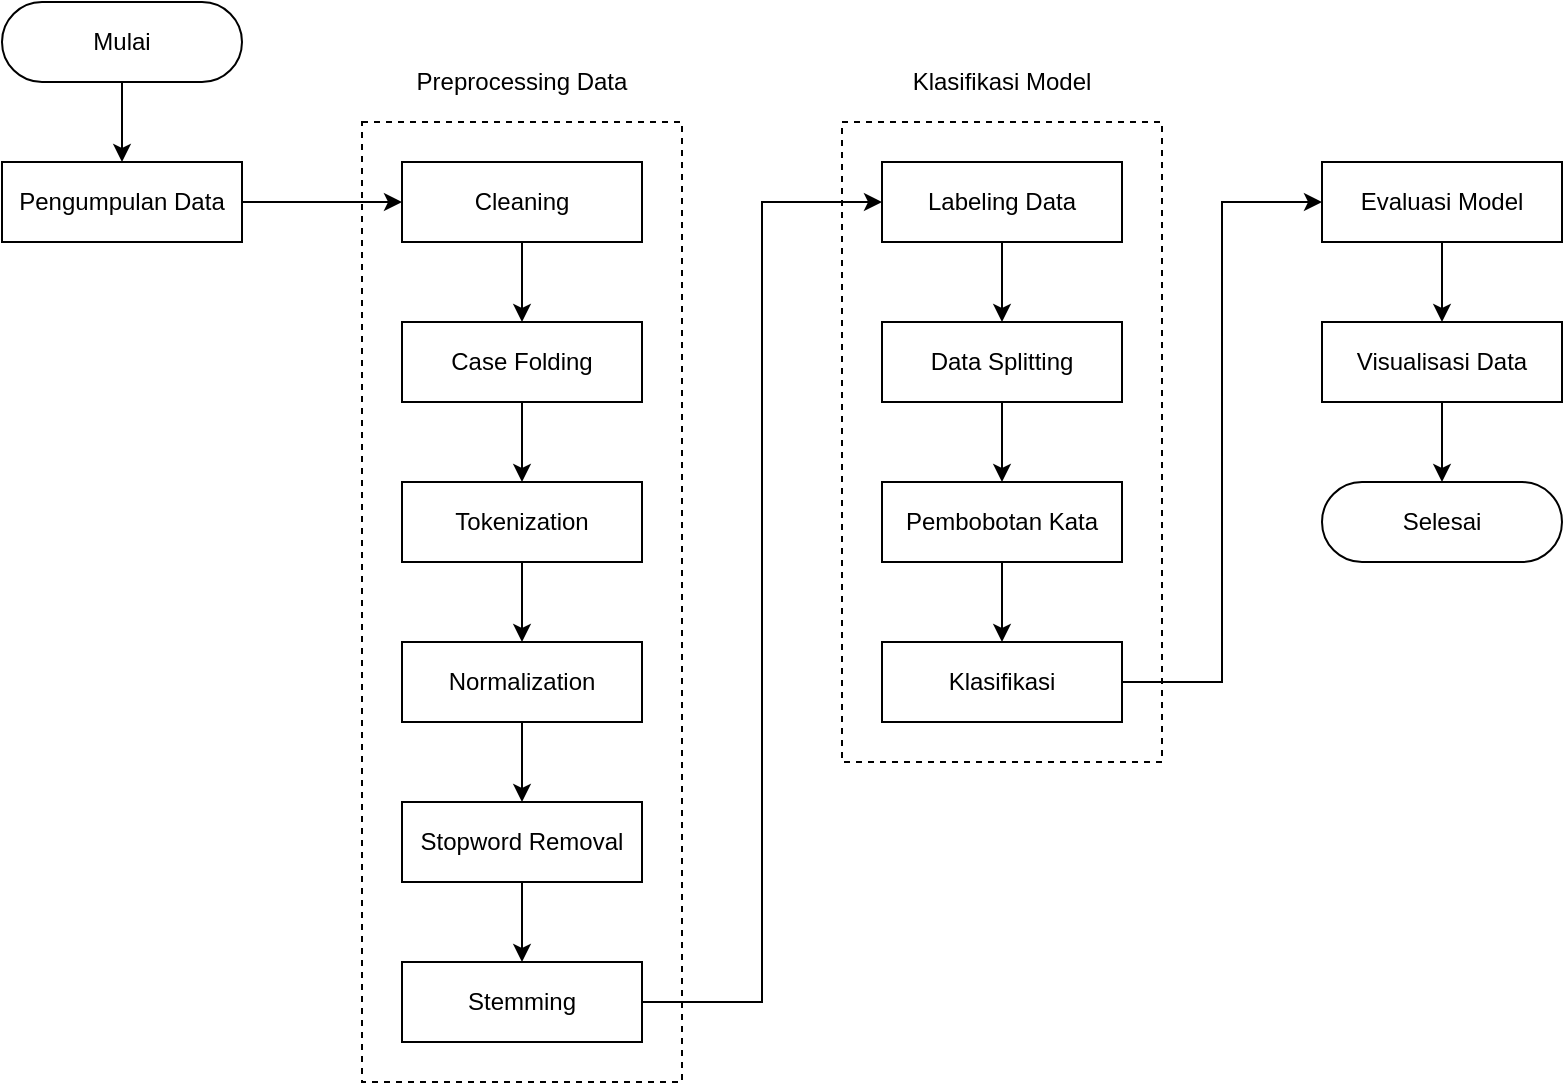 <mxfile version="27.2.0" pages="9">
  <diagram name="Flow" id="82qibr3zfazHFsIJVmxB">
    <mxGraphModel dx="2422" dy="838" grid="1" gridSize="10" guides="1" tooltips="1" connect="1" arrows="1" fold="1" page="1" pageScale="1" pageWidth="850" pageHeight="1100" math="0" shadow="0">
      <root>
        <mxCell id="G81UUsx6Nx6WedHc630c-0" />
        <mxCell id="G81UUsx6Nx6WedHc630c-1" parent="G81UUsx6Nx6WedHc630c-0" />
        <mxCell id="G81UUsx6Nx6WedHc630c-2" value="" style="html=1;dashed=1;whiteSpace=wrap;fillColor=none;" parent="G81UUsx6Nx6WedHc630c-1" vertex="1">
          <mxGeometry x="-420" y="340" width="160" height="320" as="geometry" />
        </mxCell>
        <mxCell id="G81UUsx6Nx6WedHc630c-3" value="" style="html=1;dashed=1;whiteSpace=wrap;fillColor=none;" parent="G81UUsx6Nx6WedHc630c-1" vertex="1">
          <mxGeometry x="-660" y="340" width="160" height="480" as="geometry" />
        </mxCell>
        <mxCell id="G81UUsx6Nx6WedHc630c-4" value="Cleaning" style="html=1;dashed=0;whiteSpace=wrap;" parent="G81UUsx6Nx6WedHc630c-1" vertex="1">
          <mxGeometry x="-640" y="360" width="120" height="40" as="geometry" />
        </mxCell>
        <mxCell id="G81UUsx6Nx6WedHc630c-5" style="edgeStyle=orthogonalEdgeStyle;rounded=0;orthogonalLoop=1;jettySize=auto;html=1;" parent="G81UUsx6Nx6WedHc630c-1" source="G81UUsx6Nx6WedHc630c-6" target="G81UUsx6Nx6WedHc630c-8" edge="1">
          <mxGeometry relative="1" as="geometry" />
        </mxCell>
        <mxCell id="G81UUsx6Nx6WedHc630c-6" value="Mulai" style="html=1;dashed=0;whiteSpace=wrap;shape=mxgraph.dfd.start" parent="G81UUsx6Nx6WedHc630c-1" vertex="1">
          <mxGeometry x="-840" y="280" width="120" height="40" as="geometry" />
        </mxCell>
        <mxCell id="c2zXN3I7StZzOD5Dzu6w-0" style="edgeStyle=orthogonalEdgeStyle;rounded=0;orthogonalLoop=1;jettySize=auto;html=1;entryX=0;entryY=0.5;entryDx=0;entryDy=0;" parent="G81UUsx6Nx6WedHc630c-1" source="G81UUsx6Nx6WedHc630c-8" target="G81UUsx6Nx6WedHc630c-4" edge="1">
          <mxGeometry relative="1" as="geometry">
            <Array as="points">
              <mxPoint x="-730" y="380" />
              <mxPoint x="-730" y="380" />
            </Array>
          </mxGeometry>
        </mxCell>
        <mxCell id="G81UUsx6Nx6WedHc630c-8" value="Pengumpulan Data" style="html=1;dashed=0;whiteSpace=wrap;" parent="G81UUsx6Nx6WedHc630c-1" vertex="1">
          <mxGeometry x="-840" y="360" width="120" height="40" as="geometry" />
        </mxCell>
        <mxCell id="G81UUsx6Nx6WedHc630c-9" style="edgeStyle=orthogonalEdgeStyle;rounded=0;orthogonalLoop=1;jettySize=auto;html=1;" parent="G81UUsx6Nx6WedHc630c-1" source="G81UUsx6Nx6WedHc630c-4" target="G81UUsx6Nx6WedHc630c-11" edge="1">
          <mxGeometry relative="1" as="geometry" />
        </mxCell>
        <mxCell id="G81UUsx6Nx6WedHc630c-10" style="edgeStyle=orthogonalEdgeStyle;rounded=0;orthogonalLoop=1;jettySize=auto;html=1;" parent="G81UUsx6Nx6WedHc630c-1" source="G81UUsx6Nx6WedHc630c-11" target="G81UUsx6Nx6WedHc630c-13" edge="1">
          <mxGeometry relative="1" as="geometry" />
        </mxCell>
        <mxCell id="G81UUsx6Nx6WedHc630c-11" value="Case Folding" style="html=1;dashed=0;whiteSpace=wrap;" parent="G81UUsx6Nx6WedHc630c-1" vertex="1">
          <mxGeometry x="-640" y="440" width="120" height="40" as="geometry" />
        </mxCell>
        <mxCell id="G81UUsx6Nx6WedHc630c-12" style="edgeStyle=orthogonalEdgeStyle;rounded=0;orthogonalLoop=1;jettySize=auto;html=1;" parent="G81UUsx6Nx6WedHc630c-1" source="G81UUsx6Nx6WedHc630c-13" target="G81UUsx6Nx6WedHc630c-15" edge="1">
          <mxGeometry relative="1" as="geometry" />
        </mxCell>
        <mxCell id="G81UUsx6Nx6WedHc630c-13" value="Tokenization" style="html=1;dashed=0;whiteSpace=wrap;" parent="G81UUsx6Nx6WedHc630c-1" vertex="1">
          <mxGeometry x="-640" y="520" width="120" height="40" as="geometry" />
        </mxCell>
        <mxCell id="G81UUsx6Nx6WedHc630c-14" style="edgeStyle=orthogonalEdgeStyle;rounded=0;orthogonalLoop=1;jettySize=auto;html=1;" parent="G81UUsx6Nx6WedHc630c-1" source="G81UUsx6Nx6WedHc630c-15" target="G81UUsx6Nx6WedHc630c-17" edge="1">
          <mxGeometry relative="1" as="geometry" />
        </mxCell>
        <mxCell id="G81UUsx6Nx6WedHc630c-15" value="Normalization" style="html=1;dashed=0;whiteSpace=wrap;" parent="G81UUsx6Nx6WedHc630c-1" vertex="1">
          <mxGeometry x="-640" y="600" width="120" height="40" as="geometry" />
        </mxCell>
        <mxCell id="qaFz7BHP04OLbhKtBM3f-0" style="edgeStyle=orthogonalEdgeStyle;rounded=0;orthogonalLoop=1;jettySize=auto;html=1;" parent="G81UUsx6Nx6WedHc630c-1" source="G81UUsx6Nx6WedHc630c-17" target="G81UUsx6Nx6WedHc630c-21" edge="1">
          <mxGeometry relative="1" as="geometry" />
        </mxCell>
        <mxCell id="G81UUsx6Nx6WedHc630c-17" value="Stopword Removal" style="html=1;dashed=0;whiteSpace=wrap;" parent="G81UUsx6Nx6WedHc630c-1" vertex="1">
          <mxGeometry x="-640" y="680" width="120" height="40" as="geometry" />
        </mxCell>
        <mxCell id="c2zXN3I7StZzOD5Dzu6w-1" style="edgeStyle=orthogonalEdgeStyle;rounded=0;orthogonalLoop=1;jettySize=auto;html=1;" parent="G81UUsx6Nx6WedHc630c-1" source="G81UUsx6Nx6WedHc630c-21" target="G81UUsx6Nx6WedHc630c-25" edge="1">
          <mxGeometry relative="1" as="geometry">
            <Array as="points">
              <mxPoint x="-460" y="780" />
              <mxPoint x="-460" y="380" />
            </Array>
          </mxGeometry>
        </mxCell>
        <mxCell id="G81UUsx6Nx6WedHc630c-21" value="Stemming" style="html=1;dashed=0;whiteSpace=wrap;" parent="G81UUsx6Nx6WedHc630c-1" vertex="1">
          <mxGeometry x="-640" y="760" width="120" height="40" as="geometry" />
        </mxCell>
        <mxCell id="wh04KoMrx1jmKXOAWxi9-1" style="edgeStyle=orthogonalEdgeStyle;rounded=0;orthogonalLoop=1;jettySize=auto;html=1;" parent="G81UUsx6Nx6WedHc630c-1" source="G81UUsx6Nx6WedHc630c-23" target="wh04KoMrx1jmKXOAWxi9-0" edge="1">
          <mxGeometry relative="1" as="geometry" />
        </mxCell>
        <mxCell id="G81UUsx6Nx6WedHc630c-23" value="Evaluasi Model" style="html=1;dashed=0;whiteSpace=wrap;" parent="G81UUsx6Nx6WedHc630c-1" vertex="1">
          <mxGeometry x="-180" y="360" width="120" height="40" as="geometry" />
        </mxCell>
        <mxCell id="G81UUsx6Nx6WedHc630c-24" style="edgeStyle=orthogonalEdgeStyle;rounded=0;orthogonalLoop=1;jettySize=auto;html=1;" parent="G81UUsx6Nx6WedHc630c-1" source="G81UUsx6Nx6WedHc630c-25" target="G81UUsx6Nx6WedHc630c-27" edge="1">
          <mxGeometry relative="1" as="geometry" />
        </mxCell>
        <mxCell id="G81UUsx6Nx6WedHc630c-25" value="Labeling Data" style="html=1;dashed=0;whiteSpace=wrap;" parent="G81UUsx6Nx6WedHc630c-1" vertex="1">
          <mxGeometry x="-400" y="360" width="120" height="40" as="geometry" />
        </mxCell>
        <mxCell id="G81UUsx6Nx6WedHc630c-26" style="edgeStyle=orthogonalEdgeStyle;rounded=0;orthogonalLoop=1;jettySize=auto;html=1;" parent="G81UUsx6Nx6WedHc630c-1" source="G81UUsx6Nx6WedHc630c-27" target="G81UUsx6Nx6WedHc630c-29" edge="1">
          <mxGeometry relative="1" as="geometry" />
        </mxCell>
        <mxCell id="G81UUsx6Nx6WedHc630c-27" value="Data Splitting" style="html=1;dashed=0;whiteSpace=wrap;" parent="G81UUsx6Nx6WedHc630c-1" vertex="1">
          <mxGeometry x="-400" y="440" width="120" height="40" as="geometry" />
        </mxCell>
        <mxCell id="G81UUsx6Nx6WedHc630c-28" style="edgeStyle=orthogonalEdgeStyle;rounded=0;orthogonalLoop=1;jettySize=auto;html=1;" parent="G81UUsx6Nx6WedHc630c-1" source="G81UUsx6Nx6WedHc630c-29" target="G81UUsx6Nx6WedHc630c-31" edge="1">
          <mxGeometry relative="1" as="geometry" />
        </mxCell>
        <mxCell id="G81UUsx6Nx6WedHc630c-29" value="Pembobotan Kata" style="html=1;dashed=0;whiteSpace=wrap;" parent="G81UUsx6Nx6WedHc630c-1" vertex="1">
          <mxGeometry x="-400" y="520" width="120" height="40" as="geometry" />
        </mxCell>
        <mxCell id="c2zXN3I7StZzOD5Dzu6w-2" style="edgeStyle=orthogonalEdgeStyle;rounded=0;orthogonalLoop=1;jettySize=auto;html=1;" parent="G81UUsx6Nx6WedHc630c-1" source="G81UUsx6Nx6WedHc630c-31" target="G81UUsx6Nx6WedHc630c-23" edge="1">
          <mxGeometry relative="1" as="geometry">
            <Array as="points">
              <mxPoint x="-230" y="620" />
              <mxPoint x="-230" y="380" />
            </Array>
          </mxGeometry>
        </mxCell>
        <mxCell id="G81UUsx6Nx6WedHc630c-31" value="Klasifikasi" style="html=1;dashed=0;whiteSpace=wrap;" parent="G81UUsx6Nx6WedHc630c-1" vertex="1">
          <mxGeometry x="-400" y="600" width="120" height="40" as="geometry" />
        </mxCell>
        <mxCell id="G81UUsx6Nx6WedHc630c-32" value="Selesai" style="html=1;dashed=0;whiteSpace=wrap;shape=mxgraph.dfd.start" parent="G81UUsx6Nx6WedHc630c-1" vertex="1">
          <mxGeometry x="-180" y="520" width="120" height="40" as="geometry" />
        </mxCell>
        <mxCell id="G81UUsx6Nx6WedHc630c-33" value="Preprocessing Data" style="text;html=1;align=center;verticalAlign=middle;whiteSpace=wrap;rounded=0;" parent="G81UUsx6Nx6WedHc630c-1" vertex="1">
          <mxGeometry x="-660" y="300" width="160" height="40" as="geometry" />
        </mxCell>
        <mxCell id="G81UUsx6Nx6WedHc630c-34" value="Klasifikasi Model" style="text;html=1;align=center;verticalAlign=middle;whiteSpace=wrap;rounded=0;" parent="G81UUsx6Nx6WedHc630c-1" vertex="1">
          <mxGeometry x="-420" y="300" width="160" height="40" as="geometry" />
        </mxCell>
        <mxCell id="wh04KoMrx1jmKXOAWxi9-2" style="edgeStyle=orthogonalEdgeStyle;rounded=0;orthogonalLoop=1;jettySize=auto;html=1;" parent="G81UUsx6Nx6WedHc630c-1" source="wh04KoMrx1jmKXOAWxi9-0" target="G81UUsx6Nx6WedHc630c-32" edge="1">
          <mxGeometry relative="1" as="geometry" />
        </mxCell>
        <mxCell id="wh04KoMrx1jmKXOAWxi9-0" value="Visualisasi Data" style="html=1;dashed=0;whiteSpace=wrap;" parent="G81UUsx6Nx6WedHc630c-1" vertex="1">
          <mxGeometry x="-180" y="440" width="120" height="40" as="geometry" />
        </mxCell>
      </root>
    </mxGraphModel>
  </diagram>
  <diagram id="9XSiSJSiMVYCD9dekyAq" name="Scraping">
    <mxGraphModel dx="1533" dy="364" grid="1" gridSize="10" guides="1" tooltips="1" connect="1" arrows="1" fold="1" page="1" pageScale="1" pageWidth="850" pageHeight="1100" math="0" shadow="0">
      <root>
        <mxCell id="0" />
        <mxCell id="1" parent="0" />
        <mxCell id="XcM6wL241IKNRTUga-So-14" style="edgeStyle=orthogonalEdgeStyle;rounded=0;orthogonalLoop=1;jettySize=auto;html=1;" parent="1" source="XcM6wL241IKNRTUga-So-15" target="XcM6wL241IKNRTUga-So-17" edge="1">
          <mxGeometry relative="1" as="geometry" />
        </mxCell>
        <mxCell id="XcM6wL241IKNRTUga-So-15" value="Mulai" style="html=1;dashed=0;whiteSpace=wrap;shape=mxgraph.dfd.start" parent="1" vertex="1">
          <mxGeometry x="-640" y="240" width="120" height="40" as="geometry" />
        </mxCell>
        <mxCell id="uKAYaMwlRaP_QTspKknQ-1" style="edgeStyle=orthogonalEdgeStyle;rounded=0;orthogonalLoop=1;jettySize=auto;html=1;" parent="1" source="XcM6wL241IKNRTUga-So-17" target="EA9B2QUXYH62PkQDPK7B-1" edge="1">
          <mxGeometry relative="1" as="geometry">
            <mxPoint x="-580.0" y="400" as="targetPoint" />
          </mxGeometry>
        </mxCell>
        <mxCell id="XcM6wL241IKNRTUga-So-17" value="&lt;div&gt;Scraping data&amp;nbsp;menggunakan&lt;/div&gt;&lt;div&gt;google-play-scraper&lt;/div&gt;" style="html=1;dashed=0;whiteSpace=wrap;" parent="1" vertex="1">
          <mxGeometry x="-660" y="320" width="160" height="40" as="geometry" />
        </mxCell>
        <mxCell id="XcM6wL241IKNRTUga-So-18" style="edgeStyle=orthogonalEdgeStyle;rounded=0;orthogonalLoop=1;jettySize=auto;html=1;" parent="1" source="XcM6wL241IKNRTUga-So-19" target="XcM6wL241IKNRTUga-So-20" edge="1">
          <mxGeometry relative="1" as="geometry" />
        </mxCell>
        <mxCell id="XcM6wL241IKNRTUga-So-19" value="&lt;div&gt;Hapus kolom&amp;nbsp;yang tidak digunakan&lt;/div&gt;" style="html=1;dashed=0;whiteSpace=wrap;" parent="1" vertex="1">
          <mxGeometry x="-660" y="580" width="160" height="40" as="geometry" />
        </mxCell>
        <mxCell id="XcM6wL241IKNRTUga-So-20" value="Selesai" style="html=1;dashed=0;whiteSpace=wrap;shape=mxgraph.dfd.start" parent="1" vertex="1">
          <mxGeometry x="-640" y="660" width="120" height="40" as="geometry" />
        </mxCell>
        <mxCell id="XcM6wL241IKNRTUga-So-21" style="edgeStyle=orthogonalEdgeStyle;rounded=0;orthogonalLoop=1;jettySize=auto;html=1;" parent="1" source="EA9B2QUXYH62PkQDPK7B-1" target="XcM6wL241IKNRTUga-So-26" edge="1">
          <mxGeometry relative="1" as="geometry">
            <mxPoint x="-580.0" y="440" as="sourcePoint" />
            <Array as="points">
              <mxPoint x="-580" y="440" />
            </Array>
          </mxGeometry>
        </mxCell>
        <mxCell id="XcM6wL241IKNRTUga-So-25" style="edgeStyle=orthogonalEdgeStyle;rounded=0;orthogonalLoop=1;jettySize=auto;html=1;" parent="1" source="XcM6wL241IKNRTUga-So-26" target="XcM6wL241IKNRTUga-So-19" edge="1">
          <mxGeometry relative="1" as="geometry" />
        </mxCell>
        <mxCell id="XcM6wL241IKNRTUga-So-26" value="&lt;div&gt;Memuat hasil scraping&lt;/div&gt;&lt;div&gt;ke Dataframe&lt;/div&gt;" style="shape=parallelogram;perimeter=parallelogramPerimeter;whiteSpace=wrap;html=1;dashed=0;size=0.141;" parent="1" vertex="1">
          <mxGeometry x="-660" y="500" width="160" height="40" as="geometry" />
        </mxCell>
        <mxCell id="EA9B2QUXYH62PkQDPK7B-1" value="&lt;div&gt;Simpan hasil&amp;nbsp;scraping&lt;/div&gt;&lt;div&gt;ke dalam CSV&lt;/div&gt;" style="shape=document;whiteSpace=wrap;html=1;boundedLbl=1;size=0.25;" vertex="1" parent="1">
          <mxGeometry x="-650" y="400" width="140" height="60" as="geometry" />
        </mxCell>
      </root>
    </mxGraphModel>
  </diagram>
  <diagram id="No2Ryv2l7LpxwXB4NAFA" name="Cleaning">
    <mxGraphModel dx="1123" dy="599" grid="1" gridSize="10" guides="1" tooltips="1" connect="1" arrows="1" fold="1" page="1" pageScale="1" pageWidth="850" pageHeight="1100" math="0" shadow="0">
      <root>
        <mxCell id="0" />
        <mxCell id="1" parent="0" />
        <mxCell id="hsdVEy0u-yWax9c9qFru-2" style="edgeStyle=orthogonalEdgeStyle;rounded=0;orthogonalLoop=1;jettySize=auto;html=1;" parent="1" source="biUl8KfokcqqTM9cBJEX-15" target="hsdVEy0u-yWax9c9qFru-1" edge="1">
          <mxGeometry relative="1" as="geometry" />
        </mxCell>
        <mxCell id="biUl8KfokcqqTM9cBJEX-15" value="Mulai" style="html=1;dashed=0;whiteSpace=wrap;shape=mxgraph.dfd.start" parent="1" vertex="1">
          <mxGeometry x="240" y="400" width="120" height="40" as="geometry" />
        </mxCell>
        <mxCell id="biUl8KfokcqqTM9cBJEX-20" value="Selesai" style="html=1;dashed=0;whiteSpace=wrap;shape=mxgraph.dfd.start" parent="1" vertex="1">
          <mxGeometry x="240" y="800" width="120" height="40" as="geometry" />
        </mxCell>
        <mxCell id="3f5Ri-fosi6Zz5a_UMoS-2" style="edgeStyle=orthogonalEdgeStyle;rounded=0;orthogonalLoop=1;jettySize=auto;html=1;" parent="1" source="oSv353FNddP_066qIesU-1" target="eS3vMrb3gjlqlR8LFZRU-1" edge="1">
          <mxGeometry relative="1" as="geometry" />
        </mxCell>
        <mxCell id="oSv353FNddP_066qIesU-1" value="&lt;div&gt;Hapus semua karakter&lt;/div&gt;&lt;div&gt;kecuali&amp;nbsp;alfabet&lt;/div&gt;" style="html=1;dashed=0;whiteSpace=wrap;" parent="1" vertex="1">
          <mxGeometry x="220" y="560" width="160" height="40" as="geometry" />
        </mxCell>
        <mxCell id="hsdVEy0u-yWax9c9qFru-5" style="edgeStyle=orthogonalEdgeStyle;rounded=0;orthogonalLoop=1;jettySize=auto;html=1;" parent="1" source="eS3vMrb3gjlqlR8LFZRU-1" target="hsdVEy0u-yWax9c9qFru-4" edge="1">
          <mxGeometry relative="1" as="geometry" />
        </mxCell>
        <mxCell id="eS3vMrb3gjlqlR8LFZRU-1" value="&lt;div&gt;Hapus karakter alfabet&lt;/div&gt;&lt;div&gt;dengan 1 karakter&lt;/div&gt;" style="html=1;dashed=0;whiteSpace=wrap;" parent="1" vertex="1">
          <mxGeometry x="220" y="640" width="160" height="40" as="geometry" />
        </mxCell>
        <mxCell id="hsdVEy0u-yWax9c9qFru-3" style="edgeStyle=orthogonalEdgeStyle;rounded=0;orthogonalLoop=1;jettySize=auto;html=1;" parent="1" source="hsdVEy0u-yWax9c9qFru-1" target="oSv353FNddP_066qIesU-1" edge="1">
          <mxGeometry relative="1" as="geometry" />
        </mxCell>
        <mxCell id="hsdVEy0u-yWax9c9qFru-1" value="&lt;div&gt;Memasukkan data&lt;/div&gt;&lt;div&gt;hasil scraping&lt;/div&gt;" style="shape=parallelogram;perimeter=parallelogramPerimeter;whiteSpace=wrap;html=1;dashed=0;" parent="1" vertex="1">
          <mxGeometry x="220" y="480" width="160" height="40" as="geometry" />
        </mxCell>
        <mxCell id="hsdVEy0u-yWax9c9qFru-6" style="edgeStyle=orthogonalEdgeStyle;rounded=0;orthogonalLoop=1;jettySize=auto;html=1;" parent="1" source="hsdVEy0u-yWax9c9qFru-4" target="biUl8KfokcqqTM9cBJEX-20" edge="1">
          <mxGeometry relative="1" as="geometry" />
        </mxCell>
        <mxCell id="hsdVEy0u-yWax9c9qFru-4" value="Data hasil case folding" style="shape=parallelogram;perimeter=parallelogramPerimeter;whiteSpace=wrap;html=1;dashed=0;" parent="1" vertex="1">
          <mxGeometry x="220" y="720" width="160" height="40" as="geometry" />
        </mxCell>
        <mxCell id="n6IFdUzjhoFdbDxRBfX8-12" style="edgeStyle=orthogonalEdgeStyle;rounded=0;orthogonalLoop=1;jettySize=auto;html=1;" parent="1" source="n6IFdUzjhoFdbDxRBfX8-2" target="n6IFdUzjhoFdbDxRBfX8-5" edge="1">
          <mxGeometry relative="1" as="geometry" />
        </mxCell>
        <mxCell id="n6IFdUzjhoFdbDxRBfX8-2" value="Mulai" style="html=1;dashed=0;whiteSpace=wrap;shape=mxgraph.dfd.start" parent="1" vertex="1">
          <mxGeometry x="440" y="400" width="120" height="40" as="geometry" />
        </mxCell>
        <mxCell id="n6IFdUzjhoFdbDxRBfX8-3" value="Selesai" style="html=1;dashed=0;whiteSpace=wrap;shape=mxgraph.dfd.start" parent="1" vertex="1">
          <mxGeometry x="1000" y="400" width="120" height="40" as="geometry" />
        </mxCell>
        <mxCell id="n6IFdUzjhoFdbDxRBfX8-4" style="edgeStyle=orthogonalEdgeStyle;rounded=0;orthogonalLoop=1;jettySize=auto;html=1;" parent="1" source="n6IFdUzjhoFdbDxRBfX8-5" target="n6IFdUzjhoFdbDxRBfX8-7" edge="1">
          <mxGeometry relative="1" as="geometry" />
        </mxCell>
        <mxCell id="n6IFdUzjhoFdbDxRBfX8-5" value="&lt;div&gt;Hapus semua karakter&lt;/div&gt;&lt;div&gt;kecuali&amp;nbsp;alfabet&lt;/div&gt;" style="html=1;dashed=0;whiteSpace=wrap;" parent="1" vertex="1">
          <mxGeometry x="600" y="400" width="160" height="40" as="geometry" />
        </mxCell>
        <mxCell id="n6IFdUzjhoFdbDxRBfX8-13" style="edgeStyle=orthogonalEdgeStyle;rounded=0;orthogonalLoop=1;jettySize=auto;html=1;" parent="1" source="n6IFdUzjhoFdbDxRBfX8-7" target="n6IFdUzjhoFdbDxRBfX8-3" edge="1">
          <mxGeometry relative="1" as="geometry" />
        </mxCell>
        <mxCell id="n6IFdUzjhoFdbDxRBfX8-7" value="&lt;div&gt;Hapus karakter alfabet&lt;/div&gt;&lt;div&gt;dengan 1 karakter&lt;/div&gt;" style="html=1;dashed=0;whiteSpace=wrap;" parent="1" vertex="1">
          <mxGeometry x="800" y="400" width="160" height="40" as="geometry" />
        </mxCell>
      </root>
    </mxGraphModel>
  </diagram>
  <diagram id="GmhKUxv1Dxn6CA8FyR01" name="Case Folding">
    <mxGraphModel dx="1636" dy="419" grid="1" gridSize="10" guides="1" tooltips="1" connect="1" arrows="1" fold="1" page="1" pageScale="1" pageWidth="850" pageHeight="1100" math="0" shadow="0">
      <root>
        <mxCell id="0" />
        <mxCell id="1" parent="0" />
        <mxCell id="KeF_hwLYyM_w_ZXBWY1q-1" style="edgeStyle=orthogonalEdgeStyle;rounded=0;orthogonalLoop=1;jettySize=auto;html=1;" parent="1" source="Y__XOm25og81rFhYVu_N-2" target="Y__XOm25og81rFhYVu_N-9" edge="1">
          <mxGeometry relative="1" as="geometry" />
        </mxCell>
        <mxCell id="Y__XOm25og81rFhYVu_N-2" value="Mulai" style="html=1;dashed=0;whiteSpace=wrap;shape=mxgraph.dfd.start" parent="1" vertex="1">
          <mxGeometry x="-520" y="200" width="120" height="40" as="geometry" />
        </mxCell>
        <mxCell id="Y__XOm25og81rFhYVu_N-7" value="Selesai" style="html=1;dashed=0;whiteSpace=wrap;shape=mxgraph.dfd.start" parent="1" vertex="1">
          <mxGeometry x="-200" y="200" width="120" height="40" as="geometry" />
        </mxCell>
        <mxCell id="DKqWkSeirP2nk351-U26-3" style="edgeStyle=orthogonalEdgeStyle;rounded=0;orthogonalLoop=1;jettySize=auto;html=1;" parent="1" source="Y__XOm25og81rFhYVu_N-9" target="Y__XOm25og81rFhYVu_N-7" edge="1">
          <mxGeometry relative="1" as="geometry" />
        </mxCell>
        <mxCell id="Y__XOm25og81rFhYVu_N-9" value="&lt;div&gt;Ubah data ke&lt;/div&gt;&lt;div&gt;huruf kecil&lt;/div&gt;" style="html=1;dashed=0;whiteSpace=wrap;" parent="1" vertex="1">
          <mxGeometry x="-360" y="200" width="120" height="40" as="geometry" />
        </mxCell>
        <mxCell id="YkYJMa7EqJLwn7yjo_p2-1" style="edgeStyle=orthogonalEdgeStyle;rounded=0;orthogonalLoop=1;jettySize=auto;html=1;" parent="1" source="YkYJMa7EqJLwn7yjo_p2-2" target="YkYJMa7EqJLwn7yjo_p2-9" edge="1">
          <mxGeometry relative="1" as="geometry" />
        </mxCell>
        <mxCell id="YkYJMa7EqJLwn7yjo_p2-2" value="Mulai" style="html=1;dashed=0;whiteSpace=wrap;shape=mxgraph.dfd.start" parent="1" vertex="1">
          <mxGeometry x="-720" y="200" width="120" height="40" as="geometry" />
        </mxCell>
        <mxCell id="YkYJMa7EqJLwn7yjo_p2-3" value="Selesai" style="html=1;dashed=0;whiteSpace=wrap;shape=mxgraph.dfd.start" parent="1" vertex="1">
          <mxGeometry x="-720" y="520" width="120" height="40" as="geometry" />
        </mxCell>
        <mxCell id="YkYJMa7EqJLwn7yjo_p2-12" style="edgeStyle=orthogonalEdgeStyle;rounded=0;orthogonalLoop=1;jettySize=auto;html=1;" parent="1" source="YkYJMa7EqJLwn7yjo_p2-5" target="YkYJMa7EqJLwn7yjo_p2-11" edge="1">
          <mxGeometry relative="1" as="geometry" />
        </mxCell>
        <mxCell id="YkYJMa7EqJLwn7yjo_p2-5" value="&lt;div&gt;Ubah data ke&amp;nbsp;huruf kecil&lt;/div&gt;" style="html=1;dashed=0;whiteSpace=wrap;" parent="1" vertex="1">
          <mxGeometry x="-740" y="360" width="160" height="40" as="geometry" />
        </mxCell>
        <mxCell id="YkYJMa7EqJLwn7yjo_p2-8" style="edgeStyle=orthogonalEdgeStyle;rounded=0;orthogonalLoop=1;jettySize=auto;html=1;" parent="1" source="YkYJMa7EqJLwn7yjo_p2-9" target="YkYJMa7EqJLwn7yjo_p2-5" edge="1">
          <mxGeometry relative="1" as="geometry" />
        </mxCell>
        <mxCell id="YkYJMa7EqJLwn7yjo_p2-9" value="&lt;div&gt;Memasukkan data&lt;/div&gt;&lt;div&gt;hasil cleaning&lt;/div&gt;" style="shape=parallelogram;perimeter=parallelogramPerimeter;whiteSpace=wrap;html=1;dashed=0;" parent="1" vertex="1">
          <mxGeometry x="-740" y="280" width="160" height="40" as="geometry" />
        </mxCell>
        <mxCell id="YkYJMa7EqJLwn7yjo_p2-10" style="edgeStyle=orthogonalEdgeStyle;rounded=0;orthogonalLoop=1;jettySize=auto;html=1;" parent="1" source="YkYJMa7EqJLwn7yjo_p2-11" target="YkYJMa7EqJLwn7yjo_p2-3" edge="1">
          <mxGeometry relative="1" as="geometry" />
        </mxCell>
        <mxCell id="k7dLb147KbbT0dkSShN0-1" value="" style="edgeStyle=orthogonalEdgeStyle;rounded=0;orthogonalLoop=1;jettySize=auto;html=1;" edge="1" parent="1" source="YkYJMa7EqJLwn7yjo_p2-11" target="YkYJMa7EqJLwn7yjo_p2-3">
          <mxGeometry relative="1" as="geometry" />
        </mxCell>
        <mxCell id="YkYJMa7EqJLwn7yjo_p2-11" value="Data hasil case folding" style="shape=parallelogram;perimeter=parallelogramPerimeter;whiteSpace=wrap;html=1;dashed=0;" parent="1" vertex="1">
          <mxGeometry x="-740" y="440" width="160" height="40" as="geometry" />
        </mxCell>
      </root>
    </mxGraphModel>
  </diagram>
  <diagram id="f5ORDDxjXYSnpNJDLgAA" name="Tokenization">
    <mxGraphModel dx="786" dy="419" grid="1" gridSize="10" guides="1" tooltips="1" connect="1" arrows="1" fold="1" page="1" pageScale="1" pageWidth="850" pageHeight="1100" math="0" shadow="0">
      <root>
        <mxCell id="0" />
        <mxCell id="1" parent="0" />
        <mxCell id="2W3BvQm4dpDVpozNEKpe-1" style="edgeStyle=orthogonalEdgeStyle;rounded=0;orthogonalLoop=1;jettySize=auto;html=1;" parent="1" source="_BNPD5VrqK3w-coHOGCY-2" target="_BNPD5VrqK3w-coHOGCY-5" edge="1">
          <mxGeometry relative="1" as="geometry" />
        </mxCell>
        <mxCell id="_BNPD5VrqK3w-coHOGCY-2" value="Mulai" style="html=1;dashed=0;whiteSpace=wrap;shape=mxgraph.dfd.start" parent="1" vertex="1">
          <mxGeometry x="360" y="160" width="120" height="40" as="geometry" />
        </mxCell>
        <mxCell id="_BNPD5VrqK3w-coHOGCY-3" value="Selesai" style="html=1;dashed=0;whiteSpace=wrap;shape=mxgraph.dfd.start" parent="1" vertex="1">
          <mxGeometry x="680" y="160" width="120" height="40" as="geometry" />
        </mxCell>
        <mxCell id="FmToVsAc0tsLq80cRvWK-3" style="edgeStyle=orthogonalEdgeStyle;rounded=0;orthogonalLoop=1;jettySize=auto;html=1;" parent="1" source="_BNPD5VrqK3w-coHOGCY-5" target="_BNPD5VrqK3w-coHOGCY-3" edge="1">
          <mxGeometry relative="1" as="geometry" />
        </mxCell>
        <mxCell id="_BNPD5VrqK3w-coHOGCY-5" value="&lt;div&gt;Pecah data menjadi&lt;/div&gt;&lt;div&gt;token-token&lt;/div&gt;" style="html=1;dashed=0;whiteSpace=wrap;" parent="1" vertex="1">
          <mxGeometry x="520" y="160" width="120" height="40" as="geometry" />
        </mxCell>
        <mxCell id="-1142BVJq2P4zajqV2xY-1" style="edgeStyle=orthogonalEdgeStyle;rounded=0;orthogonalLoop=1;jettySize=auto;html=1;" parent="1" source="-1142BVJq2P4zajqV2xY-2" target="-1142BVJq2P4zajqV2xY-7" edge="1">
          <mxGeometry relative="1" as="geometry" />
        </mxCell>
        <mxCell id="-1142BVJq2P4zajqV2xY-2" value="Mulai" style="html=1;dashed=0;whiteSpace=wrap;shape=mxgraph.dfd.start" parent="1" vertex="1">
          <mxGeometry x="40" y="160" width="120" height="40" as="geometry" />
        </mxCell>
        <mxCell id="-1142BVJq2P4zajqV2xY-3" value="Selesai" style="html=1;dashed=0;whiteSpace=wrap;shape=mxgraph.dfd.start" parent="1" vertex="1">
          <mxGeometry x="40" y="480" width="120" height="40" as="geometry" />
        </mxCell>
        <mxCell id="-1142BVJq2P4zajqV2xY-4" style="edgeStyle=orthogonalEdgeStyle;rounded=0;orthogonalLoop=1;jettySize=auto;html=1;" parent="1" source="-1142BVJq2P4zajqV2xY-5" target="-1142BVJq2P4zajqV2xY-9" edge="1">
          <mxGeometry relative="1" as="geometry" />
        </mxCell>
        <mxCell id="-1142BVJq2P4zajqV2xY-5" value="&lt;div&gt;Pecah data menjadi&lt;/div&gt;&lt;div&gt;token-token&lt;/div&gt;" style="html=1;dashed=0;whiteSpace=wrap;" parent="1" vertex="1">
          <mxGeometry x="20" y="320" width="160" height="40" as="geometry" />
        </mxCell>
        <mxCell id="-1142BVJq2P4zajqV2xY-6" style="edgeStyle=orthogonalEdgeStyle;rounded=0;orthogonalLoop=1;jettySize=auto;html=1;" parent="1" source="-1142BVJq2P4zajqV2xY-7" target="-1142BVJq2P4zajqV2xY-5" edge="1">
          <mxGeometry relative="1" as="geometry" />
        </mxCell>
        <mxCell id="-1142BVJq2P4zajqV2xY-7" value="&lt;div&gt;Memasukkan data&lt;/div&gt;&lt;div&gt;hasil case folding&lt;/div&gt;" style="shape=parallelogram;perimeter=parallelogramPerimeter;whiteSpace=wrap;html=1;dashed=0;" parent="1" vertex="1">
          <mxGeometry x="20" y="240" width="160" height="40" as="geometry" />
        </mxCell>
        <mxCell id="-1142BVJq2P4zajqV2xY-8" style="edgeStyle=orthogonalEdgeStyle;rounded=0;orthogonalLoop=1;jettySize=auto;html=1;" parent="1" source="-1142BVJq2P4zajqV2xY-9" target="-1142BVJq2P4zajqV2xY-3" edge="1">
          <mxGeometry relative="1" as="geometry" />
        </mxCell>
        <mxCell id="-1142BVJq2P4zajqV2xY-9" value="&lt;div&gt;Data hasil&lt;/div&gt;&lt;div&gt;tokenization&lt;/div&gt;" style="shape=parallelogram;perimeter=parallelogramPerimeter;whiteSpace=wrap;html=1;dashed=0;" parent="1" vertex="1">
          <mxGeometry x="20" y="400" width="160" height="40" as="geometry" />
        </mxCell>
      </root>
    </mxGraphModel>
  </diagram>
  <diagram id="vPhuLMYyROJ0T3G3iRa9" name="Normalization">
    <mxGraphModel dx="1723" dy="466" grid="1" gridSize="10" guides="1" tooltips="1" connect="1" arrows="1" fold="1" page="1" pageScale="1" pageWidth="850" pageHeight="1100" math="0" shadow="0">
      <root>
        <mxCell id="0" />
        <mxCell id="1" parent="0" />
        <mxCell id="nCC1KGItUPbzmQe2E4r1-4" style="edgeStyle=orthogonalEdgeStyle;rounded=0;orthogonalLoop=1;jettySize=auto;html=1;" parent="1" source="uK7iOUN0E_OUJbznHBj0-8" target="Bo_S6yktAPR6AOkXzEt8-1" edge="1">
          <mxGeometry relative="1" as="geometry" />
        </mxCell>
        <mxCell id="UCsX_AAmqbwhxQCI3gpp-2" style="edgeStyle=orthogonalEdgeStyle;rounded=0;orthogonalLoop=1;jettySize=auto;html=1;" parent="1" source="uK7iOUN0E_OUJbznHBj0-8" target="BYYKDGI640z5Zi7Bu8S1-9" edge="1">
          <mxGeometry relative="1" as="geometry" />
        </mxCell>
        <mxCell id="uK7iOUN0E_OUJbznHBj0-8" value="&lt;div&gt;Apakah data&lt;/div&gt;&lt;div&gt;sudah habis?&lt;/div&gt;" style="strokeWidth=1;html=1;shape=mxgraph.flowchart.decision;whiteSpace=wrap;" parent="1" vertex="1">
          <mxGeometry x="160" y="380" width="120" height="120" as="geometry" />
        </mxCell>
        <mxCell id="nCC1KGItUPbzmQe2E4r1-3" style="edgeStyle=orthogonalEdgeStyle;rounded=0;orthogonalLoop=1;jettySize=auto;html=1;" parent="1" source="uK7iOUN0E_OUJbznHBj0-9" target="uK7iOUN0E_OUJbznHBj0-8" edge="1">
          <mxGeometry relative="1" as="geometry" />
        </mxCell>
        <mxCell id="uK7iOUN0E_OUJbznHBj0-9" value="list kata" style="html=1;dashed=0;whiteSpace=wrap;" parent="1" vertex="1">
          <mxGeometry x="-40" y="420" width="120" height="40" as="geometry" />
        </mxCell>
        <mxCell id="nCC1KGItUPbzmQe2E4r1-5" style="edgeStyle=orthogonalEdgeStyle;rounded=0;orthogonalLoop=1;jettySize=auto;html=1;" parent="1" source="Bo_S6yktAPR6AOkXzEt8-1" target="Bo_S6yktAPR6AOkXzEt8-9" edge="1">
          <mxGeometry relative="1" as="geometry" />
        </mxCell>
        <mxCell id="nCC1KGItUPbzmQe2E4r1-8" style="edgeStyle=orthogonalEdgeStyle;rounded=0;orthogonalLoop=1;jettySize=auto;html=1;" parent="1" source="Bo_S6yktAPR6AOkXzEt8-1" target="Bo_S6yktAPR6AOkXzEt8-2" edge="1">
          <mxGeometry relative="1" as="geometry" />
        </mxCell>
        <mxCell id="Bo_S6yktAPR6AOkXzEt8-1" value="&lt;div&gt;Apakah data&lt;/div&gt;&lt;div&gt;terdapat pada kamus normalization&lt;/div&gt;" style="strokeWidth=1;html=1;shape=mxgraph.flowchart.decision;whiteSpace=wrap;" parent="1" vertex="1">
          <mxGeometry x="160" y="530" width="120" height="120" as="geometry" />
        </mxCell>
        <mxCell id="AJKpjJ6pazTfCleo3iYe-1" style="rounded=0;orthogonalLoop=1;jettySize=auto;html=1;entryX=0;entryY=0.5;entryDx=0;entryDy=0;entryPerimeter=0;edgeStyle=orthogonalEdgeStyle;" parent="1" source="Bo_S6yktAPR6AOkXzEt8-2" target="uK7iOUN0E_OUJbznHBj0-8" edge="1">
          <mxGeometry relative="1" as="geometry">
            <Array as="points">
              <mxPoint x="120" y="700" />
              <mxPoint x="120" y="440" />
            </Array>
          </mxGeometry>
        </mxCell>
        <mxCell id="Bo_S6yktAPR6AOkXzEt8-2" value="tambahkan data ke list kata" style="html=1;dashed=0;whiteSpace=wrap;" parent="1" vertex="1">
          <mxGeometry x="160" y="680" width="120" height="40" as="geometry" />
        </mxCell>
        <mxCell id="nCC1KGItUPbzmQe2E4r1-6" style="edgeStyle=orthogonalEdgeStyle;rounded=0;orthogonalLoop=1;jettySize=auto;html=1;" parent="1" source="Bo_S6yktAPR6AOkXzEt8-9" target="Bo_S6yktAPR6AOkXzEt8-2" edge="1">
          <mxGeometry relative="1" as="geometry">
            <Array as="points">
              <mxPoint x="400" y="700" />
            </Array>
          </mxGeometry>
        </mxCell>
        <mxCell id="Bo_S6yktAPR6AOkXzEt8-9" value="&lt;div&gt;Ubah data sesuai kamus normalization&lt;/div&gt;" style="html=1;dashed=0;whiteSpace=wrap;" parent="1" vertex="1">
          <mxGeometry x="320" y="570" width="120" height="40" as="geometry" />
        </mxCell>
        <mxCell id="gW_VeEqGqg64v5uIqxtf-1" value="Ya" style="text;html=1;align=center;verticalAlign=middle;whiteSpace=wrap;rounded=0;" parent="1" vertex="1">
          <mxGeometry x="280" y="410" width="40" height="30" as="geometry" />
        </mxCell>
        <mxCell id="gW_VeEqGqg64v5uIqxtf-2" value="Tidak" style="text;html=1;align=center;verticalAlign=middle;whiteSpace=wrap;rounded=0;" parent="1" vertex="1">
          <mxGeometry x="180" y="500" width="40" height="30" as="geometry" />
        </mxCell>
        <mxCell id="JeH0Df8jWHQq32IMRxrt-1" value="Ya" style="text;html=1;align=center;verticalAlign=middle;whiteSpace=wrap;rounded=0;" parent="1" vertex="1">
          <mxGeometry x="280" y="560" width="40" height="30" as="geometry" />
        </mxCell>
        <mxCell id="JeH0Df8jWHQq32IMRxrt-2" value="Tidak" style="text;html=1;align=center;verticalAlign=middle;whiteSpace=wrap;rounded=0;" parent="1" vertex="1">
          <mxGeometry x="170" y="650" width="50" height="30" as="geometry" />
        </mxCell>
        <mxCell id="BYYKDGI640z5Zi7Bu8S1-1" style="edgeStyle=orthogonalEdgeStyle;rounded=0;orthogonalLoop=1;jettySize=auto;html=1;" parent="1" source="BYYKDGI640z5Zi7Bu8S1-2" target="BYYKDGI640z5Zi7Bu8S1-7" edge="1">
          <mxGeometry relative="1" as="geometry" />
        </mxCell>
        <mxCell id="BYYKDGI640z5Zi7Bu8S1-2" value="Mulai" style="html=1;dashed=0;whiteSpace=wrap;shape=mxgraph.dfd.start" parent="1" vertex="1">
          <mxGeometry x="-400" y="420" width="120" height="40" as="geometry" />
        </mxCell>
        <mxCell id="BYYKDGI640z5Zi7Bu8S1-3" value="Selesai" style="html=1;dashed=0;whiteSpace=wrap;shape=mxgraph.dfd.start" parent="1" vertex="1">
          <mxGeometry x="520" y="420" width="120" height="40" as="geometry" />
        </mxCell>
        <mxCell id="UCsX_AAmqbwhxQCI3gpp-1" style="edgeStyle=orthogonalEdgeStyle;rounded=0;orthogonalLoop=1;jettySize=auto;html=1;" parent="1" source="BYYKDGI640z5Zi7Bu8S1-7" target="uK7iOUN0E_OUJbznHBj0-9" edge="1">
          <mxGeometry relative="1" as="geometry" />
        </mxCell>
        <mxCell id="BYYKDGI640z5Zi7Bu8S1-7" value="&lt;div&gt;Memasukkan data&lt;/div&gt;&lt;div&gt;hasil tokenization&lt;/div&gt;" style="shape=parallelogram;perimeter=parallelogramPerimeter;whiteSpace=wrap;html=1;dashed=0;" parent="1" vertex="1">
          <mxGeometry x="-240" y="420" width="160" height="40" as="geometry" />
        </mxCell>
        <mxCell id="BYYKDGI640z5Zi7Bu8S1-8" style="edgeStyle=orthogonalEdgeStyle;rounded=0;orthogonalLoop=1;jettySize=auto;html=1;" parent="1" source="BYYKDGI640z5Zi7Bu8S1-9" target="BYYKDGI640z5Zi7Bu8S1-3" edge="1">
          <mxGeometry relative="1" as="geometry" />
        </mxCell>
        <mxCell id="BYYKDGI640z5Zi7Bu8S1-9" value="&lt;div&gt;Data hasil&lt;/div&gt;normalization" style="shape=parallelogram;perimeter=parallelogramPerimeter;whiteSpace=wrap;html=1;dashed=0;" parent="1" vertex="1">
          <mxGeometry x="320" y="420" width="160" height="40" as="geometry" />
        </mxCell>
        <mxCell id="3F7IphHh_1-wzH5BtUNg-6" style="edgeStyle=orthogonalEdgeStyle;rounded=0;orthogonalLoop=1;jettySize=auto;html=1;" edge="1" parent="1" source="3F7IphHh_1-wzH5BtUNg-8" target="3F7IphHh_1-wzH5BtUNg-12">
          <mxGeometry relative="1" as="geometry" />
        </mxCell>
        <mxCell id="3F7IphHh_1-wzH5BtUNg-24" style="edgeStyle=orthogonalEdgeStyle;rounded=0;orthogonalLoop=1;jettySize=auto;html=1;" edge="1" parent="1" source="3F7IphHh_1-wzH5BtUNg-8" target="3F7IphHh_1-wzH5BtUNg-23">
          <mxGeometry relative="1" as="geometry" />
        </mxCell>
        <mxCell id="3F7IphHh_1-wzH5BtUNg-8" value="&lt;div&gt;Apakah data&lt;/div&gt;&lt;div&gt;terdapat pada kamus normalization&lt;/div&gt;" style="strokeWidth=1;html=1;shape=mxgraph.flowchart.decision;whiteSpace=wrap;" vertex="1" parent="1">
          <mxGeometry x="200" y="1120" width="120" height="120" as="geometry" />
        </mxCell>
        <mxCell id="3F7IphHh_1-wzH5BtUNg-25" style="edgeStyle=orthogonalEdgeStyle;rounded=0;orthogonalLoop=1;jettySize=auto;html=1;" edge="1" parent="1" source="3F7IphHh_1-wzH5BtUNg-12" target="3F7IphHh_1-wzH5BtUNg-23">
          <mxGeometry relative="1" as="geometry">
            <Array as="points">
              <mxPoint x="420" y="1300" />
            </Array>
          </mxGeometry>
        </mxCell>
        <mxCell id="3F7IphHh_1-wzH5BtUNg-12" value="&lt;div&gt;Ubah data sesuai kamus normalization&lt;/div&gt;" style="html=1;dashed=0;whiteSpace=wrap;" vertex="1" parent="1">
          <mxGeometry x="360" y="1160" width="120" height="40" as="geometry" />
        </mxCell>
        <mxCell id="3F7IphHh_1-wzH5BtUNg-15" value="Ya" style="text;html=1;align=center;verticalAlign=middle;whiteSpace=wrap;rounded=0;" vertex="1" parent="1">
          <mxGeometry x="320" y="1150" width="40" height="30" as="geometry" />
        </mxCell>
        <mxCell id="3F7IphHh_1-wzH5BtUNg-17" style="edgeStyle=orthogonalEdgeStyle;rounded=0;orthogonalLoop=1;jettySize=auto;html=1;" edge="1" parent="1" source="3F7IphHh_1-wzH5BtUNg-18" target="3F7IphHh_1-wzH5BtUNg-21">
          <mxGeometry relative="1" as="geometry" />
        </mxCell>
        <mxCell id="3F7IphHh_1-wzH5BtUNg-18" value="Mulai" style="html=1;dashed=0;whiteSpace=wrap;shape=mxgraph.dfd.start" vertex="1" parent="1">
          <mxGeometry x="200" y="880" width="120" height="40" as="geometry" />
        </mxCell>
        <mxCell id="3F7IphHh_1-wzH5BtUNg-19" value="Selesai" style="html=1;dashed=0;whiteSpace=wrap;shape=mxgraph.dfd.start" vertex="1" parent="1">
          <mxGeometry x="200" y="1360" width="120" height="40" as="geometry" />
        </mxCell>
        <mxCell id="-SQ7NSJ4JyjD34DuY8qJ-2" style="edgeStyle=orthogonalEdgeStyle;rounded=0;orthogonalLoop=1;jettySize=auto;html=1;" edge="1" parent="1" source="3F7IphHh_1-wzH5BtUNg-21" target="wxNFKVP3rjZhmqhbO7lr-1">
          <mxGeometry relative="1" as="geometry" />
        </mxCell>
        <mxCell id="3F7IphHh_1-wzH5BtUNg-21" value="&lt;div&gt;Memasukkan data&lt;/div&gt;&lt;div&gt;hasil tokenization&lt;/div&gt;" style="shape=parallelogram;perimeter=parallelogramPerimeter;whiteSpace=wrap;html=1;dashed=0;" vertex="1" parent="1">
          <mxGeometry x="180" y="960" width="160" height="40" as="geometry" />
        </mxCell>
        <mxCell id="3F7IphHh_1-wzH5BtUNg-22" style="edgeStyle=orthogonalEdgeStyle;rounded=0;orthogonalLoop=1;jettySize=auto;html=1;" edge="1" parent="1" source="3F7IphHh_1-wzH5BtUNg-23" target="3F7IphHh_1-wzH5BtUNg-19">
          <mxGeometry relative="1" as="geometry" />
        </mxCell>
        <mxCell id="3F7IphHh_1-wzH5BtUNg-23" value="&lt;div&gt;Data hasil&lt;/div&gt;normalization" style="shape=parallelogram;perimeter=parallelogramPerimeter;whiteSpace=wrap;html=1;dashed=0;" vertex="1" parent="1">
          <mxGeometry x="180" y="1280" width="160" height="40" as="geometry" />
        </mxCell>
        <mxCell id="3F7IphHh_1-wzH5BtUNg-26" value="Tidak" style="text;html=1;align=center;verticalAlign=middle;whiteSpace=wrap;rounded=0;" vertex="1" parent="1">
          <mxGeometry x="210" y="1250" width="50" height="30" as="geometry" />
        </mxCell>
        <mxCell id="-SQ7NSJ4JyjD34DuY8qJ-1" style="edgeStyle=orthogonalEdgeStyle;rounded=0;orthogonalLoop=1;jettySize=auto;html=1;" edge="1" parent="1" source="wxNFKVP3rjZhmqhbO7lr-1" target="3F7IphHh_1-wzH5BtUNg-8">
          <mxGeometry relative="1" as="geometry" />
        </mxCell>
        <mxCell id="wxNFKVP3rjZhmqhbO7lr-1" value="Memeriksa data&lt;div&gt;&lt;div&gt;pada kamus normalization&lt;/div&gt;&lt;/div&gt;" style="html=1;dashed=0;whiteSpace=wrap;" vertex="1" parent="1">
          <mxGeometry x="200" y="1040" width="120" height="40" as="geometry" />
        </mxCell>
        <mxCell id="wxNFKVP3rjZhmqhbO7lr-4" style="edgeStyle=orthogonalEdgeStyle;rounded=0;orthogonalLoop=1;jettySize=auto;html=1;" edge="1" parent="1" source="wxNFKVP3rjZhmqhbO7lr-2" target="wxNFKVP3rjZhmqhbO7lr-1">
          <mxGeometry relative="1" as="geometry" />
        </mxCell>
        <mxCell id="wxNFKVP3rjZhmqhbO7lr-2" value="Kamus normalization" style="shape=cylinder3;whiteSpace=wrap;html=1;boundedLbl=1;backgroundOutline=1;size=9.64;" vertex="1" parent="1">
          <mxGeometry x="375" y="1030" width="90" height="60" as="geometry" />
        </mxCell>
      </root>
    </mxGraphModel>
  </diagram>
  <diagram id="Dhv-jqw-4zyIY5G8m6QO" name="Stopword">
    <mxGraphModel dx="786" dy="1519" grid="1" gridSize="10" guides="1" tooltips="1" connect="1" arrows="1" fold="1" page="1" pageScale="1" pageWidth="850" pageHeight="1100" math="0" shadow="0">
      <root>
        <mxCell id="0" />
        <mxCell id="1" parent="0" />
        <mxCell id="qBFBSefOM4rd7dBHhOug-5" style="edgeStyle=orthogonalEdgeStyle;rounded=0;orthogonalLoop=1;jettySize=auto;html=1;" parent="1" source="Ki2OUo7iAFEddspAUq9b-6" target="tfaP4vfaziwEst6spWMP-1" edge="1">
          <mxGeometry relative="1" as="geometry" />
        </mxCell>
        <mxCell id="drZqMFfjXaL2_Z6sPUKV-26" style="edgeStyle=orthogonalEdgeStyle;rounded=0;orthogonalLoop=1;jettySize=auto;html=1;" parent="1" source="Ki2OUo7iAFEddspAUq9b-6" target="drZqMFfjXaL2_Z6sPUKV-25" edge="1">
          <mxGeometry relative="1" as="geometry" />
        </mxCell>
        <mxCell id="Ki2OUo7iAFEddspAUq9b-6" value="&lt;div&gt;Apakah data&lt;/div&gt;&lt;div&gt;sudah habis?&lt;/div&gt;" style="strokeWidth=1;html=1;shape=mxgraph.flowchart.decision;whiteSpace=wrap;" parent="1" vertex="1">
          <mxGeometry x="560" y="220" width="120" height="120" as="geometry" />
        </mxCell>
        <mxCell id="AsGnz0uH_a0NYQ186lSa-5" style="edgeStyle=orthogonalEdgeStyle;rounded=0;orthogonalLoop=1;jettySize=auto;html=1;" parent="1" source="Ki2OUo7iAFEddspAUq9b-8" target="Ki2OUo7iAFEddspAUq9b-6" edge="1">
          <mxGeometry relative="1" as="geometry" />
        </mxCell>
        <mxCell id="Ki2OUo7iAFEddspAUq9b-8" value="&lt;div&gt;list kata&lt;/div&gt;" style="html=1;dashed=0;whiteSpace=wrap;" parent="1" vertex="1">
          <mxGeometry x="360" y="260" width="120" height="40" as="geometry" />
        </mxCell>
        <mxCell id="qBFBSefOM4rd7dBHhOug-6" style="edgeStyle=orthogonalEdgeStyle;rounded=0;orthogonalLoop=1;jettySize=auto;html=1;" parent="1" source="tfaP4vfaziwEst6spWMP-1" target="ObwQNK35ylB7VBcg7U9e-2" edge="1">
          <mxGeometry relative="1" as="geometry" />
        </mxCell>
        <mxCell id="tfaP4vfaziwEst6spWMP-1" value="&lt;div&gt;Hapus data yang&lt;/div&gt;&lt;div&gt;tidak relevan&lt;/div&gt;" style="html=1;dashed=0;whiteSpace=wrap;" parent="1" vertex="1">
          <mxGeometry x="560" y="370" width="120" height="40" as="geometry" />
        </mxCell>
        <mxCell id="qBFBSefOM4rd7dBHhOug-7" style="edgeStyle=orthogonalEdgeStyle;rounded=0;orthogonalLoop=1;jettySize=auto;html=1;" parent="1" source="ObwQNK35ylB7VBcg7U9e-2" target="ObwQNK35ylB7VBcg7U9e-3" edge="1">
          <mxGeometry relative="1" as="geometry" />
        </mxCell>
        <mxCell id="AsGnz0uH_a0NYQ186lSa-6" style="edgeStyle=orthogonalEdgeStyle;rounded=0;orthogonalLoop=1;jettySize=auto;html=1;" parent="1" source="ObwQNK35ylB7VBcg7U9e-2" target="Ki2OUo7iAFEddspAUq9b-6" edge="1">
          <mxGeometry relative="1" as="geometry">
            <Array as="points">
              <mxPoint x="520" y="500" />
              <mxPoint x="520" y="280" />
            </Array>
          </mxGeometry>
        </mxCell>
        <mxCell id="ObwQNK35ylB7VBcg7U9e-2" value="&lt;div&gt;Apakah data&lt;/div&gt;&lt;div&gt;memiliki karakter lebih dari 0&lt;/div&gt;" style="strokeWidth=1;html=1;shape=mxgraph.flowchart.decision;whiteSpace=wrap;" parent="1" vertex="1">
          <mxGeometry x="560" y="440" width="120" height="120" as="geometry" />
        </mxCell>
        <mxCell id="AsGnz0uH_a0NYQ186lSa-7" style="edgeStyle=orthogonalEdgeStyle;rounded=0;orthogonalLoop=1;jettySize=auto;html=1;" parent="1" source="ObwQNK35ylB7VBcg7U9e-3" target="Ki2OUo7iAFEddspAUq9b-6" edge="1">
          <mxGeometry relative="1" as="geometry">
            <Array as="points">
              <mxPoint x="520" y="610" />
              <mxPoint x="520" y="280" />
            </Array>
          </mxGeometry>
        </mxCell>
        <mxCell id="ObwQNK35ylB7VBcg7U9e-3" value="tambahkan data ke list kata" style="html=1;dashed=0;whiteSpace=wrap;" parent="1" vertex="1">
          <mxGeometry x="560" y="590" width="120" height="40" as="geometry" />
        </mxCell>
        <mxCell id="AsGnz0uH_a0NYQ186lSa-2" value="Tidak" style="text;html=1;align=center;verticalAlign=middle;whiteSpace=wrap;rounded=0;" parent="1" vertex="1">
          <mxGeometry x="580" y="340" width="40" height="30" as="geometry" />
        </mxCell>
        <mxCell id="AsGnz0uH_a0NYQ186lSa-3" value="Tidak" style="text;html=1;align=center;verticalAlign=middle;whiteSpace=wrap;rounded=0;" parent="1" vertex="1">
          <mxGeometry x="520" y="470" width="40" height="30" as="geometry" />
        </mxCell>
        <mxCell id="AsGnz0uH_a0NYQ186lSa-4" value="Ya" style="text;html=1;align=center;verticalAlign=middle;whiteSpace=wrap;rounded=0;" parent="1" vertex="1">
          <mxGeometry x="580" y="560" width="40" height="30" as="geometry" />
        </mxCell>
        <mxCell id="drZqMFfjXaL2_Z6sPUKV-1" style="edgeStyle=orthogonalEdgeStyle;rounded=0;orthogonalLoop=1;jettySize=auto;html=1;" parent="1" source="drZqMFfjXaL2_Z6sPUKV-3" target="drZqMFfjXaL2_Z6sPUKV-8" edge="1">
          <mxGeometry relative="1" as="geometry" />
        </mxCell>
        <mxCell id="drZqMFfjXaL2_Z6sPUKV-2" style="edgeStyle=orthogonalEdgeStyle;rounded=0;orthogonalLoop=1;jettySize=auto;html=1;" parent="1" source="drZqMFfjXaL2_Z6sPUKV-3" target="drZqMFfjXaL2_Z6sPUKV-23" edge="1">
          <mxGeometry relative="1" as="geometry" />
        </mxCell>
        <mxCell id="drZqMFfjXaL2_Z6sPUKV-3" value="&lt;div&gt;Apakah data&lt;/div&gt;&lt;div&gt;sudah habis?&lt;/div&gt;" style="strokeWidth=1;html=1;shape=mxgraph.flowchart.decision;whiteSpace=wrap;" parent="1" vertex="1">
          <mxGeometry x="640" y="-280" width="120" height="120" as="geometry" />
        </mxCell>
        <mxCell id="drZqMFfjXaL2_Z6sPUKV-4" style="edgeStyle=orthogonalEdgeStyle;rounded=0;orthogonalLoop=1;jettySize=auto;html=1;" parent="1" source="drZqMFfjXaL2_Z6sPUKV-5" target="drZqMFfjXaL2_Z6sPUKV-3" edge="1">
          <mxGeometry relative="1" as="geometry" />
        </mxCell>
        <mxCell id="drZqMFfjXaL2_Z6sPUKV-5" value="list kata" style="html=1;dashed=0;whiteSpace=wrap;" parent="1" vertex="1">
          <mxGeometry x="440" y="-240" width="120" height="40" as="geometry" />
        </mxCell>
        <mxCell id="drZqMFfjXaL2_Z6sPUKV-6" style="edgeStyle=orthogonalEdgeStyle;rounded=0;orthogonalLoop=1;jettySize=auto;html=1;" parent="1" source="drZqMFfjXaL2_Z6sPUKV-8" target="drZqMFfjXaL2_Z6sPUKV-12" edge="1">
          <mxGeometry relative="1" as="geometry" />
        </mxCell>
        <mxCell id="drZqMFfjXaL2_Z6sPUKV-7" style="edgeStyle=orthogonalEdgeStyle;rounded=0;orthogonalLoop=1;jettySize=auto;html=1;" parent="1" source="drZqMFfjXaL2_Z6sPUKV-8" target="drZqMFfjXaL2_Z6sPUKV-10" edge="1">
          <mxGeometry relative="1" as="geometry" />
        </mxCell>
        <mxCell id="drZqMFfjXaL2_Z6sPUKV-8" value="&lt;div&gt;Apakah data&lt;/div&gt;&lt;div&gt;terdapat pada kamus normalization&lt;/div&gt;" style="strokeWidth=1;html=1;shape=mxgraph.flowchart.decision;whiteSpace=wrap;" parent="1" vertex="1">
          <mxGeometry x="640" y="-130" width="120" height="120" as="geometry" />
        </mxCell>
        <mxCell id="drZqMFfjXaL2_Z6sPUKV-9" style="rounded=0;orthogonalLoop=1;jettySize=auto;html=1;entryX=0;entryY=0.5;entryDx=0;entryDy=0;entryPerimeter=0;edgeStyle=orthogonalEdgeStyle;" parent="1" source="drZqMFfjXaL2_Z6sPUKV-10" target="drZqMFfjXaL2_Z6sPUKV-3" edge="1">
          <mxGeometry relative="1" as="geometry">
            <Array as="points">
              <mxPoint x="600" y="40" />
              <mxPoint x="600" y="-220" />
            </Array>
          </mxGeometry>
        </mxCell>
        <mxCell id="drZqMFfjXaL2_Z6sPUKV-10" value="tambahkan data ke list kata" style="html=1;dashed=0;whiteSpace=wrap;" parent="1" vertex="1">
          <mxGeometry x="640" y="20" width="120" height="40" as="geometry" />
        </mxCell>
        <mxCell id="drZqMFfjXaL2_Z6sPUKV-11" style="edgeStyle=orthogonalEdgeStyle;rounded=0;orthogonalLoop=1;jettySize=auto;html=1;" parent="1" source="drZqMFfjXaL2_Z6sPUKV-12" target="drZqMFfjXaL2_Z6sPUKV-10" edge="1">
          <mxGeometry relative="1" as="geometry">
            <Array as="points">
              <mxPoint x="880" y="40" />
            </Array>
          </mxGeometry>
        </mxCell>
        <mxCell id="drZqMFfjXaL2_Z6sPUKV-12" value="&lt;div&gt;Ubah data sesuai kamus normalization&lt;/div&gt;" style="html=1;dashed=0;whiteSpace=wrap;" parent="1" vertex="1">
          <mxGeometry x="800" y="-90" width="120" height="40" as="geometry" />
        </mxCell>
        <mxCell id="drZqMFfjXaL2_Z6sPUKV-13" value="Ya" style="text;html=1;align=center;verticalAlign=middle;whiteSpace=wrap;rounded=0;" parent="1" vertex="1">
          <mxGeometry x="760" y="-250" width="40" height="30" as="geometry" />
        </mxCell>
        <mxCell id="drZqMFfjXaL2_Z6sPUKV-14" value="Tidak" style="text;html=1;align=center;verticalAlign=middle;whiteSpace=wrap;rounded=0;" parent="1" vertex="1">
          <mxGeometry x="660" y="-160" width="40" height="30" as="geometry" />
        </mxCell>
        <mxCell id="drZqMFfjXaL2_Z6sPUKV-15" value="Ya" style="text;html=1;align=center;verticalAlign=middle;whiteSpace=wrap;rounded=0;" parent="1" vertex="1">
          <mxGeometry x="760" y="-100" width="40" height="30" as="geometry" />
        </mxCell>
        <mxCell id="drZqMFfjXaL2_Z6sPUKV-16" value="Tidak" style="text;html=1;align=center;verticalAlign=middle;whiteSpace=wrap;rounded=0;" parent="1" vertex="1">
          <mxGeometry x="650" y="-10" width="50" height="30" as="geometry" />
        </mxCell>
        <mxCell id="drZqMFfjXaL2_Z6sPUKV-17" style="edgeStyle=orthogonalEdgeStyle;rounded=0;orthogonalLoop=1;jettySize=auto;html=1;" parent="1" source="drZqMFfjXaL2_Z6sPUKV-18" target="drZqMFfjXaL2_Z6sPUKV-21" edge="1">
          <mxGeometry relative="1" as="geometry" />
        </mxCell>
        <mxCell id="drZqMFfjXaL2_Z6sPUKV-18" value="Mulai" style="html=1;dashed=0;whiteSpace=wrap;shape=mxgraph.dfd.start" parent="1" vertex="1">
          <mxGeometry x="80" y="-240" width="120" height="40" as="geometry" />
        </mxCell>
        <mxCell id="drZqMFfjXaL2_Z6sPUKV-19" value="Selesai" style="html=1;dashed=0;whiteSpace=wrap;shape=mxgraph.dfd.start" parent="1" vertex="1">
          <mxGeometry x="990" y="-240" width="120" height="40" as="geometry" />
        </mxCell>
        <mxCell id="drZqMFfjXaL2_Z6sPUKV-20" style="edgeStyle=orthogonalEdgeStyle;rounded=0;orthogonalLoop=1;jettySize=auto;html=1;" parent="1" source="drZqMFfjXaL2_Z6sPUKV-21" target="drZqMFfjXaL2_Z6sPUKV-5" edge="1">
          <mxGeometry relative="1" as="geometry" />
        </mxCell>
        <mxCell id="drZqMFfjXaL2_Z6sPUKV-21" value="&lt;div&gt;Memasukkan data&lt;/div&gt;&lt;div&gt;hasil normalization&lt;/div&gt;" style="shape=parallelogram;perimeter=parallelogramPerimeter;whiteSpace=wrap;html=1;dashed=0;" parent="1" vertex="1">
          <mxGeometry x="240" y="-240" width="160" height="40" as="geometry" />
        </mxCell>
        <mxCell id="drZqMFfjXaL2_Z6sPUKV-22" style="edgeStyle=orthogonalEdgeStyle;rounded=0;orthogonalLoop=1;jettySize=auto;html=1;" parent="1" source="drZqMFfjXaL2_Z6sPUKV-23" target="drZqMFfjXaL2_Z6sPUKV-19" edge="1">
          <mxGeometry relative="1" as="geometry" />
        </mxCell>
        <mxCell id="drZqMFfjXaL2_Z6sPUKV-23" value="&lt;div&gt;Data hasil&lt;/div&gt;stopword" style="shape=parallelogram;perimeter=parallelogramPerimeter;whiteSpace=wrap;html=1;dashed=0;" parent="1" vertex="1">
          <mxGeometry x="790" y="-240" width="160" height="40" as="geometry" />
        </mxCell>
        <mxCell id="drZqMFfjXaL2_Z6sPUKV-24" value="Selesai" style="html=1;dashed=0;whiteSpace=wrap;shape=mxgraph.dfd.start" parent="1" vertex="1">
          <mxGeometry x="920" y="260" width="120" height="40" as="geometry" />
        </mxCell>
        <mxCell id="AoWNqxfjJ30I5A7pnq9d-1" style="edgeStyle=orthogonalEdgeStyle;rounded=0;orthogonalLoop=1;jettySize=auto;html=1;" parent="1" source="drZqMFfjXaL2_Z6sPUKV-25" target="drZqMFfjXaL2_Z6sPUKV-24" edge="1">
          <mxGeometry relative="1" as="geometry" />
        </mxCell>
        <mxCell id="drZqMFfjXaL2_Z6sPUKV-25" value="&lt;div&gt;Data hasil&lt;/div&gt;stopword" style="shape=parallelogram;perimeter=parallelogramPerimeter;whiteSpace=wrap;html=1;dashed=0;" parent="1" vertex="1">
          <mxGeometry x="720" y="260" width="160" height="40" as="geometry" />
        </mxCell>
        <mxCell id="AoWNqxfjJ30I5A7pnq9d-2" value="Ya" style="text;html=1;align=center;verticalAlign=middle;whiteSpace=wrap;rounded=0;" parent="1" vertex="1">
          <mxGeometry x="680" y="250" width="40" height="30" as="geometry" />
        </mxCell>
        <mxCell id="j06lv02nAd-bkszDGLkQ-1" style="edgeStyle=orthogonalEdgeStyle;rounded=0;orthogonalLoop=1;jettySize=auto;html=1;" parent="1" source="j06lv02nAd-bkszDGLkQ-2" target="j06lv02nAd-bkszDGLkQ-3" edge="1">
          <mxGeometry relative="1" as="geometry" />
        </mxCell>
        <mxCell id="j06lv02nAd-bkszDGLkQ-2" value="Mulai" style="html=1;dashed=0;whiteSpace=wrap;shape=mxgraph.dfd.start" parent="1" vertex="1">
          <mxGeometry y="260" width="120" height="40" as="geometry" />
        </mxCell>
        <mxCell id="j06lv02nAd-bkszDGLkQ-4" style="edgeStyle=orthogonalEdgeStyle;rounded=0;orthogonalLoop=1;jettySize=auto;html=1;" parent="1" source="j06lv02nAd-bkszDGLkQ-3" target="Ki2OUo7iAFEddspAUq9b-8" edge="1">
          <mxGeometry relative="1" as="geometry" />
        </mxCell>
        <mxCell id="j06lv02nAd-bkszDGLkQ-3" value="&lt;div&gt;Memasukkan data&lt;/div&gt;&lt;div&gt;hasil normalization&lt;/div&gt;" style="shape=parallelogram;perimeter=parallelogramPerimeter;whiteSpace=wrap;html=1;dashed=0;" parent="1" vertex="1">
          <mxGeometry x="160" y="260" width="160" height="40" as="geometry" />
        </mxCell>
        <mxCell id="BG6luNyeWKIvBLfwWtxR-1" style="edgeStyle=orthogonalEdgeStyle;rounded=0;orthogonalLoop=1;jettySize=auto;html=1;" edge="1" parent="1" source="BG6luNyeWKIvBLfwWtxR-3" target="BG6luNyeWKIvBLfwWtxR-5">
          <mxGeometry relative="1" as="geometry" />
        </mxCell>
        <mxCell id="BG6luNyeWKIvBLfwWtxR-2" style="edgeStyle=orthogonalEdgeStyle;rounded=0;orthogonalLoop=1;jettySize=auto;html=1;" edge="1" parent="1" source="BG6luNyeWKIvBLfwWtxR-3" target="BG6luNyeWKIvBLfwWtxR-13">
          <mxGeometry relative="1" as="geometry" />
        </mxCell>
        <mxCell id="BG6luNyeWKIvBLfwWtxR-3" value="&lt;div&gt;Apakah data&lt;/div&gt;&lt;div&gt;terdapat pada kamus stopword&lt;/div&gt;" style="strokeWidth=1;html=1;shape=mxgraph.flowchart.decision;whiteSpace=wrap;" vertex="1" parent="1">
          <mxGeometry x="1000" y="880" width="120" height="120" as="geometry" />
        </mxCell>
        <mxCell id="BG6luNyeWKIvBLfwWtxR-4" style="edgeStyle=orthogonalEdgeStyle;rounded=0;orthogonalLoop=1;jettySize=auto;html=1;" edge="1" parent="1" source="BG6luNyeWKIvBLfwWtxR-5" target="BG6luNyeWKIvBLfwWtxR-13">
          <mxGeometry relative="1" as="geometry">
            <Array as="points">
              <mxPoint x="1220" y="1060" />
            </Array>
          </mxGeometry>
        </mxCell>
        <mxCell id="BG6luNyeWKIvBLfwWtxR-5" value="&lt;div&gt;&lt;div&gt;Hapus data yang tersedia pada stopword&lt;/div&gt;&lt;/div&gt;" style="html=1;dashed=0;whiteSpace=wrap;" vertex="1" parent="1">
          <mxGeometry x="1160" y="920" width="160" height="40" as="geometry" />
        </mxCell>
        <mxCell id="BG6luNyeWKIvBLfwWtxR-6" value="Ya" style="text;html=1;align=center;verticalAlign=middle;whiteSpace=wrap;rounded=0;" vertex="1" parent="1">
          <mxGeometry x="1120" y="910" width="40" height="30" as="geometry" />
        </mxCell>
        <mxCell id="BG6luNyeWKIvBLfwWtxR-7" style="edgeStyle=orthogonalEdgeStyle;rounded=0;orthogonalLoop=1;jettySize=auto;html=1;" edge="1" parent="1" source="BG6luNyeWKIvBLfwWtxR-8" target="BG6luNyeWKIvBLfwWtxR-11">
          <mxGeometry relative="1" as="geometry" />
        </mxCell>
        <mxCell id="BG6luNyeWKIvBLfwWtxR-8" value="Mulai" style="html=1;dashed=0;whiteSpace=wrap;shape=mxgraph.dfd.start" vertex="1" parent="1">
          <mxGeometry x="1000" y="640" width="120" height="40" as="geometry" />
        </mxCell>
        <mxCell id="BG6luNyeWKIvBLfwWtxR-9" value="Selesai" style="html=1;dashed=0;whiteSpace=wrap;shape=mxgraph.dfd.start" vertex="1" parent="1">
          <mxGeometry x="1000" y="1120" width="120" height="40" as="geometry" />
        </mxCell>
        <mxCell id="O0nAvb_SZCYGlOxaB7c_-4" style="edgeStyle=orthogonalEdgeStyle;rounded=0;orthogonalLoop=1;jettySize=auto;html=1;" edge="1" parent="1" source="BG6luNyeWKIvBLfwWtxR-11" target="O0nAvb_SZCYGlOxaB7c_-1">
          <mxGeometry relative="1" as="geometry" />
        </mxCell>
        <mxCell id="BG6luNyeWKIvBLfwWtxR-11" value="&lt;div&gt;Memasukkan data&lt;/div&gt;&lt;div&gt;hasil normalization&lt;/div&gt;" style="shape=parallelogram;perimeter=parallelogramPerimeter;whiteSpace=wrap;html=1;dashed=0;" vertex="1" parent="1">
          <mxGeometry x="980" y="720" width="160" height="40" as="geometry" />
        </mxCell>
        <mxCell id="BG6luNyeWKIvBLfwWtxR-12" style="edgeStyle=orthogonalEdgeStyle;rounded=0;orthogonalLoop=1;jettySize=auto;html=1;" edge="1" parent="1" source="BG6luNyeWKIvBLfwWtxR-13" target="BG6luNyeWKIvBLfwWtxR-9">
          <mxGeometry relative="1" as="geometry" />
        </mxCell>
        <mxCell id="BG6luNyeWKIvBLfwWtxR-13" value="&lt;div&gt;Data hasil&lt;/div&gt;stopword" style="shape=parallelogram;perimeter=parallelogramPerimeter;whiteSpace=wrap;html=1;dashed=0;" vertex="1" parent="1">
          <mxGeometry x="980" y="1040" width="160" height="40" as="geometry" />
        </mxCell>
        <mxCell id="BG6luNyeWKIvBLfwWtxR-14" value="Tidak" style="text;html=1;align=center;verticalAlign=middle;whiteSpace=wrap;rounded=0;" vertex="1" parent="1">
          <mxGeometry x="1010" y="1010" width="50" height="30" as="geometry" />
        </mxCell>
        <mxCell id="O0nAvb_SZCYGlOxaB7c_-5" style="edgeStyle=orthogonalEdgeStyle;rounded=0;orthogonalLoop=1;jettySize=auto;html=1;" edge="1" parent="1" source="O0nAvb_SZCYGlOxaB7c_-1" target="BG6luNyeWKIvBLfwWtxR-3">
          <mxGeometry relative="1" as="geometry" />
        </mxCell>
        <mxCell id="O0nAvb_SZCYGlOxaB7c_-1" value="Memeriksa data&lt;div&gt;&lt;div&gt;pada kamus&amp;nbsp;stopword&lt;/div&gt;&lt;/div&gt;" style="html=1;dashed=0;whiteSpace=wrap;" vertex="1" parent="1">
          <mxGeometry x="1000" y="800" width="120" height="40" as="geometry" />
        </mxCell>
        <mxCell id="O0nAvb_SZCYGlOxaB7c_-2" style="edgeStyle=orthogonalEdgeStyle;rounded=0;orthogonalLoop=1;jettySize=auto;html=1;" edge="1" parent="1" source="O0nAvb_SZCYGlOxaB7c_-3" target="O0nAvb_SZCYGlOxaB7c_-1">
          <mxGeometry relative="1" as="geometry" />
        </mxCell>
        <mxCell id="O0nAvb_SZCYGlOxaB7c_-3" value="Kamus stopword" style="shape=cylinder3;whiteSpace=wrap;html=1;boundedLbl=1;backgroundOutline=1;size=9.64;" vertex="1" parent="1">
          <mxGeometry x="1175" y="790" width="90" height="60" as="geometry" />
        </mxCell>
      </root>
    </mxGraphModel>
  </diagram>
  <diagram id="J1fjxrMpNl1xPtMehZEf" name="Stemming">
    <mxGraphModel dx="3096" dy="1197" grid="1" gridSize="10" guides="1" tooltips="1" connect="1" arrows="1" fold="1" page="1" pageScale="1" pageWidth="850" pageHeight="1100" math="0" shadow="0">
      <root>
        <mxCell id="0" />
        <mxCell id="1" parent="0" />
        <mxCell id="WGFcxC9EWihmr1KkNlpF-2" style="edgeStyle=orthogonalEdgeStyle;rounded=0;orthogonalLoop=1;jettySize=auto;html=1;" parent="1" source="3F0fffTLVAW0I75DiYpO-2" target="WGFcxC9EWihmr1KkNlpF-1" edge="1">
          <mxGeometry relative="1" as="geometry" />
        </mxCell>
        <mxCell id="3F0fffTLVAW0I75DiYpO-2" value="Mulai" style="html=1;dashed=0;whiteSpace=wrap;shape=mxgraph.dfd.start" parent="1" vertex="1">
          <mxGeometry x="-200" y="360" width="120" height="40" as="geometry" />
        </mxCell>
        <mxCell id="mKNWS_puvyblp0xVHBoM-6" style="edgeStyle=orthogonalEdgeStyle;rounded=0;orthogonalLoop=1;jettySize=auto;html=1;" parent="1" source="3F0fffTLVAW0I75DiYpO-6" target="3F0fffTLVAW0I75DiYpO-22" edge="1">
          <mxGeometry relative="1" as="geometry" />
        </mxCell>
        <mxCell id="WGFcxC9EWihmr1KkNlpF-4" style="edgeStyle=orthogonalEdgeStyle;rounded=0;orthogonalLoop=1;jettySize=auto;html=1;" parent="1" source="3F0fffTLVAW0I75DiYpO-6" target="Aa43bFVRGJk1BZyevHRx-4" edge="1">
          <mxGeometry relative="1" as="geometry" />
        </mxCell>
        <mxCell id="3F0fffTLVAW0I75DiYpO-6" value="&lt;div&gt;Apakah&amp;nbsp;data&lt;/div&gt;&lt;div&gt;sudah habis?&lt;/div&gt;" style="strokeWidth=1;html=1;shape=mxgraph.flowchart.decision;whiteSpace=wrap;" parent="1" vertex="1">
          <mxGeometry x="360" y="320" width="120" height="120" as="geometry" />
        </mxCell>
        <mxCell id="mKNWS_puvyblp0xVHBoM-4" style="edgeStyle=orthogonalEdgeStyle;rounded=0;orthogonalLoop=1;jettySize=auto;html=1;" parent="1" source="3F0fffTLVAW0I75DiYpO-8" target="3F0fffTLVAW0I75DiYpO-6" edge="1">
          <mxGeometry relative="1" as="geometry" />
        </mxCell>
        <mxCell id="3F0fffTLVAW0I75DiYpO-8" value="list kata" style="html=1;dashed=0;whiteSpace=wrap;" parent="1" vertex="1">
          <mxGeometry x="160" y="360" width="120" height="40" as="geometry" />
        </mxCell>
        <mxCell id="mKNWS_puvyblp0xVHBoM-7" style="edgeStyle=orthogonalEdgeStyle;rounded=0;orthogonalLoop=1;jettySize=auto;html=1;" parent="1" source="3F0fffTLVAW0I75DiYpO-22" target="xMtlTa-MvFMO8Lf2e--5-1" edge="1">
          <mxGeometry relative="1" as="geometry" />
        </mxCell>
        <mxCell id="3F0fffTLVAW0I75DiYpO-22" value="Ubah data ke bentuk dasar" style="html=1;dashed=0;whiteSpace=wrap;" parent="1" vertex="1">
          <mxGeometry x="360" y="470" width="120" height="40" as="geometry" />
        </mxCell>
        <mxCell id="dGuc8OTrPXnUbpCp01Is-1" style="edgeStyle=orthogonalEdgeStyle;rounded=0;orthogonalLoop=1;jettySize=auto;html=1;" parent="1" source="xMtlTa-MvFMO8Lf2e--5-1" target="3F0fffTLVAW0I75DiYpO-6" edge="1">
          <mxGeometry relative="1" as="geometry">
            <Array as="points">
              <mxPoint x="320" y="560" />
              <mxPoint x="320" y="380" />
            </Array>
          </mxGeometry>
        </mxCell>
        <mxCell id="xMtlTa-MvFMO8Lf2e--5-1" value="tambahkan data ke&amp;nbsp;list kata" style="html=1;dashed=0;whiteSpace=wrap;" parent="1" vertex="1">
          <mxGeometry x="360" y="540" width="120" height="40" as="geometry" />
        </mxCell>
        <mxCell id="wgyoI2kKN_2O2VLpa1H4-2" value="Tidak" style="text;html=1;align=center;verticalAlign=middle;whiteSpace=wrap;rounded=0;" parent="1" vertex="1">
          <mxGeometry x="380" y="440" width="40" height="30" as="geometry" />
        </mxCell>
        <mxCell id="Aa43bFVRGJk1BZyevHRx-2" value="Selesai" style="html=1;dashed=0;whiteSpace=wrap;shape=mxgraph.dfd.start" parent="1" vertex="1">
          <mxGeometry x="720" y="360" width="120" height="40" as="geometry" />
        </mxCell>
        <mxCell id="Aa43bFVRGJk1BZyevHRx-3" style="edgeStyle=orthogonalEdgeStyle;rounded=0;orthogonalLoop=1;jettySize=auto;html=1;" parent="1" source="Aa43bFVRGJk1BZyevHRx-4" target="Aa43bFVRGJk1BZyevHRx-2" edge="1">
          <mxGeometry relative="1" as="geometry" />
        </mxCell>
        <mxCell id="Aa43bFVRGJk1BZyevHRx-4" value="&lt;div&gt;Data hasil&lt;/div&gt;stemming" style="shape=parallelogram;perimeter=parallelogramPerimeter;whiteSpace=wrap;html=1;dashed=0;" parent="1" vertex="1">
          <mxGeometry x="520" y="360" width="160" height="40" as="geometry" />
        </mxCell>
        <mxCell id="WGFcxC9EWihmr1KkNlpF-3" style="edgeStyle=orthogonalEdgeStyle;rounded=0;orthogonalLoop=1;jettySize=auto;html=1;" parent="1" source="WGFcxC9EWihmr1KkNlpF-1" target="3F0fffTLVAW0I75DiYpO-8" edge="1">
          <mxGeometry relative="1" as="geometry" />
        </mxCell>
        <mxCell id="WGFcxC9EWihmr1KkNlpF-1" value="&lt;div&gt;Memasukkan data&lt;/div&gt;&lt;div&gt;hasil stopword&lt;/div&gt;" style="shape=parallelogram;perimeter=parallelogramPerimeter;whiteSpace=wrap;html=1;dashed=0;" parent="1" vertex="1">
          <mxGeometry x="-40" y="360" width="160" height="40" as="geometry" />
        </mxCell>
        <mxCell id="KI83iXBeDg_fBrt8mfhT-1" value="Ya" style="text;html=1;align=center;verticalAlign=middle;whiteSpace=wrap;rounded=0;" parent="1" vertex="1">
          <mxGeometry x="480" y="350" width="40" height="30" as="geometry" />
        </mxCell>
        <mxCell id="MkFiK2FWiQ9okf2Fxp9l-1" style="edgeStyle=orthogonalEdgeStyle;rounded=0;orthogonalLoop=1;jettySize=auto;html=1;" edge="1" parent="1" source="MkFiK2FWiQ9okf2Fxp9l-3" target="MkFiK2FWiQ9okf2Fxp9l-5">
          <mxGeometry relative="1" as="geometry" />
        </mxCell>
        <mxCell id="MkFiK2FWiQ9okf2Fxp9l-2" style="edgeStyle=orthogonalEdgeStyle;rounded=0;orthogonalLoop=1;jettySize=auto;html=1;" edge="1" parent="1" source="MkFiK2FWiQ9okf2Fxp9l-3" target="MkFiK2FWiQ9okf2Fxp9l-13">
          <mxGeometry relative="1" as="geometry" />
        </mxCell>
        <mxCell id="MkFiK2FWiQ9okf2Fxp9l-3" value="&lt;div&gt;Apakah data&lt;/div&gt;&lt;div&gt;terdapat imbuhan&lt;/div&gt;" style="strokeWidth=1;html=1;shape=mxgraph.flowchart.decision;whiteSpace=wrap;" vertex="1" parent="1">
          <mxGeometry x="80" y="960" width="120" height="120" as="geometry" />
        </mxCell>
        <mxCell id="MkFiK2FWiQ9okf2Fxp9l-4" style="edgeStyle=orthogonalEdgeStyle;rounded=0;orthogonalLoop=1;jettySize=auto;html=1;" edge="1" parent="1" source="MkFiK2FWiQ9okf2Fxp9l-5" target="MkFiK2FWiQ9okf2Fxp9l-13">
          <mxGeometry relative="1" as="geometry">
            <Array as="points">
              <mxPoint x="300" y="1140" />
            </Array>
          </mxGeometry>
        </mxCell>
        <mxCell id="MkFiK2FWiQ9okf2Fxp9l-5" value="&lt;div&gt;&lt;div&gt;Ubah data ke bentuk dasar&lt;/div&gt;&lt;/div&gt;" style="html=1;dashed=0;whiteSpace=wrap;" vertex="1" parent="1">
          <mxGeometry x="240" y="1000" width="160" height="40" as="geometry" />
        </mxCell>
        <mxCell id="MkFiK2FWiQ9okf2Fxp9l-6" value="Ya" style="text;html=1;align=center;verticalAlign=middle;whiteSpace=wrap;rounded=0;" vertex="1" parent="1">
          <mxGeometry x="200" y="990" width="40" height="30" as="geometry" />
        </mxCell>
        <mxCell id="MkFiK2FWiQ9okf2Fxp9l-7" style="edgeStyle=orthogonalEdgeStyle;rounded=0;orthogonalLoop=1;jettySize=auto;html=1;" edge="1" parent="1" source="MkFiK2FWiQ9okf2Fxp9l-8" target="MkFiK2FWiQ9okf2Fxp9l-11">
          <mxGeometry relative="1" as="geometry" />
        </mxCell>
        <mxCell id="MkFiK2FWiQ9okf2Fxp9l-8" value="Mulai" style="html=1;dashed=0;whiteSpace=wrap;shape=mxgraph.dfd.start" vertex="1" parent="1">
          <mxGeometry x="80" y="800" width="120" height="40" as="geometry" />
        </mxCell>
        <mxCell id="MkFiK2FWiQ9okf2Fxp9l-9" value="Selesai" style="html=1;dashed=0;whiteSpace=wrap;shape=mxgraph.dfd.start" vertex="1" parent="1">
          <mxGeometry x="80" y="1200" width="120" height="40" as="geometry" />
        </mxCell>
        <mxCell id="3EPv7qZdJIe_2atgGP_o-4" style="edgeStyle=orthogonalEdgeStyle;rounded=0;orthogonalLoop=1;jettySize=auto;html=1;" edge="1" parent="1" source="MkFiK2FWiQ9okf2Fxp9l-11" target="MkFiK2FWiQ9okf2Fxp9l-3">
          <mxGeometry relative="1" as="geometry">
            <mxPoint x="140" y="880" as="targetPoint" />
          </mxGeometry>
        </mxCell>
        <mxCell id="MkFiK2FWiQ9okf2Fxp9l-11" value="&lt;div&gt;Memasukkan data&lt;/div&gt;&lt;div&gt;hasil stopword&lt;/div&gt;" style="shape=parallelogram;perimeter=parallelogramPerimeter;whiteSpace=wrap;html=1;dashed=0;" vertex="1" parent="1">
          <mxGeometry x="60" y="880" width="160" height="40" as="geometry" />
        </mxCell>
        <mxCell id="MkFiK2FWiQ9okf2Fxp9l-12" style="edgeStyle=orthogonalEdgeStyle;rounded=0;orthogonalLoop=1;jettySize=auto;html=1;" edge="1" parent="1" source="MkFiK2FWiQ9okf2Fxp9l-13" target="MkFiK2FWiQ9okf2Fxp9l-9">
          <mxGeometry relative="1" as="geometry" />
        </mxCell>
        <mxCell id="MkFiK2FWiQ9okf2Fxp9l-13" value="&lt;div&gt;Data hasil&lt;/div&gt;stemming" style="shape=parallelogram;perimeter=parallelogramPerimeter;whiteSpace=wrap;html=1;dashed=0;" vertex="1" parent="1">
          <mxGeometry x="60" y="1120" width="160" height="40" as="geometry" />
        </mxCell>
        <mxCell id="MkFiK2FWiQ9okf2Fxp9l-14" value="Tidak" style="text;html=1;align=center;verticalAlign=middle;whiteSpace=wrap;rounded=0;" vertex="1" parent="1">
          <mxGeometry x="90" y="1090" width="50" height="30" as="geometry" />
        </mxCell>
      </root>
    </mxGraphModel>
  </diagram>
  <diagram id="bNoKjTNNZN6DFjlVHh3z" name="Labeling">
    <mxGraphModel dx="1965" dy="1048" grid="1" gridSize="10" guides="1" tooltips="1" connect="1" arrows="1" fold="1" page="1" pageScale="1" pageWidth="850" pageHeight="1100" math="0" shadow="0">
      <root>
        <mxCell id="0" />
        <mxCell id="1" parent="0" />
        <mxCell id="98xolVX0G-WKNlaGwwlr-4" style="edgeStyle=orthogonalEdgeStyle;rounded=0;orthogonalLoop=1;jettySize=auto;html=1;" parent="1" source="QOXjPUEhGZnN34p6k6p2-2" target="yWXYEBLzLsHHv77wmoDw-1" edge="1">
          <mxGeometry relative="1" as="geometry" />
        </mxCell>
        <mxCell id="QOXjPUEhGZnN34p6k6p2-2" value="Mulai" style="html=1;dashed=0;whiteSpace=wrap;shape=mxgraph.dfd.start" parent="1" vertex="1">
          <mxGeometry y="320" width="120" height="40" as="geometry" />
        </mxCell>
        <mxCell id="itjQVg7F9zFBGDdyalMc-2" style="edgeStyle=orthogonalEdgeStyle;rounded=0;orthogonalLoop=1;jettySize=auto;html=1;" parent="1" source="QOXjPUEhGZnN34p6k6p2-22" target="Q9OJDas8x2LvgYRPwnrb-3" edge="1">
          <mxGeometry relative="1" as="geometry" />
        </mxCell>
        <mxCell id="itjQVg7F9zFBGDdyalMc-3" style="edgeStyle=orthogonalEdgeStyle;rounded=0;orthogonalLoop=1;jettySize=auto;html=1;" parent="1" source="QOXjPUEhGZnN34p6k6p2-22" target="QOXjPUEhGZnN34p6k6p2-23" edge="1">
          <mxGeometry relative="1" as="geometry" />
        </mxCell>
        <mxCell id="QOXjPUEhGZnN34p6k6p2-22" value="&lt;div&gt;Apakah score&lt;/div&gt;&lt;div&gt;lebih besar&lt;/div&gt;&lt;div&gt;dari 3&lt;/div&gt;" style="strokeWidth=1;html=1;shape=mxgraph.flowchart.decision;whiteSpace=wrap;" parent="1" vertex="1">
          <mxGeometry x="320" y="280" width="120" height="120" as="geometry" />
        </mxCell>
        <mxCell id="itjQVg7F9zFBGDdyalMc-4" style="edgeStyle=orthogonalEdgeStyle;rounded=0;orthogonalLoop=1;jettySize=auto;html=1;" parent="1" source="QOXjPUEhGZnN34p6k6p2-23" target="Q9OJDas8x2LvgYRPwnrb-1" edge="1">
          <mxGeometry relative="1" as="geometry" />
        </mxCell>
        <mxCell id="itjQVg7F9zFBGDdyalMc-5" style="edgeStyle=orthogonalEdgeStyle;rounded=0;orthogonalLoop=1;jettySize=auto;html=1;" parent="1" source="QOXjPUEhGZnN34p6k6p2-23" target="Q9OJDas8x2LvgYRPwnrb-2" edge="1">
          <mxGeometry relative="1" as="geometry" />
        </mxCell>
        <mxCell id="QOXjPUEhGZnN34p6k6p2-23" value="&lt;div&gt;Apakah score&lt;/div&gt;&lt;div&gt;setara dengan 3&lt;/div&gt;" style="strokeWidth=1;html=1;shape=mxgraph.flowchart.decision;whiteSpace=wrap;" parent="1" vertex="1">
          <mxGeometry x="480" y="280" width="120" height="120" as="geometry" />
        </mxCell>
        <mxCell id="itjQVg7F9zFBGDdyalMc-8" style="edgeStyle=orthogonalEdgeStyle;rounded=0;orthogonalLoop=1;jettySize=auto;html=1;" parent="1" source="Q9OJDas8x2LvgYRPwnrb-1" target="98xolVX0G-WKNlaGwwlr-1" edge="1">
          <mxGeometry relative="1" as="geometry">
            <Array as="points" />
            <mxPoint x="700" y="500" as="targetPoint" />
          </mxGeometry>
        </mxCell>
        <mxCell id="Q9OJDas8x2LvgYRPwnrb-1" value="&lt;div&gt;Label sentimen&lt;/div&gt;&lt;div&gt;negatif&lt;/div&gt;" style="html=1;dashed=0;whiteSpace=wrap;" parent="1" vertex="1">
          <mxGeometry x="640" y="320" width="120" height="40" as="geometry" />
        </mxCell>
        <mxCell id="itjQVg7F9zFBGDdyalMc-7" style="edgeStyle=orthogonalEdgeStyle;rounded=0;orthogonalLoop=1;jettySize=auto;html=1;" parent="1" source="Q9OJDas8x2LvgYRPwnrb-2" target="98xolVX0G-WKNlaGwwlr-1" edge="1">
          <mxGeometry relative="1" as="geometry">
            <Array as="points">
              <mxPoint x="540" y="520" />
            </Array>
            <mxPoint x="640" y="520" as="targetPoint" />
          </mxGeometry>
        </mxCell>
        <mxCell id="Q9OJDas8x2LvgYRPwnrb-2" value="&lt;div&gt;Label sentimen&lt;/div&gt;&lt;div&gt;netral&lt;/div&gt;" style="html=1;dashed=0;whiteSpace=wrap;" parent="1" vertex="1">
          <mxGeometry x="480" y="430" width="120" height="40" as="geometry" />
        </mxCell>
        <mxCell id="itjQVg7F9zFBGDdyalMc-6" style="edgeStyle=orthogonalEdgeStyle;rounded=0;orthogonalLoop=1;jettySize=auto;html=1;" parent="1" source="Q9OJDas8x2LvgYRPwnrb-3" target="98xolVX0G-WKNlaGwwlr-1" edge="1">
          <mxGeometry relative="1" as="geometry">
            <Array as="points">
              <mxPoint x="380" y="520" />
            </Array>
            <mxPoint x="640" y="520" as="targetPoint" />
          </mxGeometry>
        </mxCell>
        <mxCell id="Q9OJDas8x2LvgYRPwnrb-3" value="&lt;div&gt;Label sentimen&lt;/div&gt;&lt;div&gt;positif&lt;/div&gt;" style="html=1;dashed=0;whiteSpace=wrap;" parent="1" vertex="1">
          <mxGeometry x="320" y="430" width="120" height="40" as="geometry" />
        </mxCell>
        <mxCell id="bFdn6KvJfSKMfx0xw7EV-1" value="Ya" style="text;html=1;align=center;verticalAlign=middle;whiteSpace=wrap;rounded=0;" parent="1" vertex="1">
          <mxGeometry x="340" y="400" width="40" height="30" as="geometry" />
        </mxCell>
        <mxCell id="bFdn6KvJfSKMfx0xw7EV-2" value="Tidak" style="text;html=1;align=center;verticalAlign=middle;whiteSpace=wrap;rounded=0;" parent="1" vertex="1">
          <mxGeometry x="440" y="310" width="40" height="30" as="geometry" />
        </mxCell>
        <mxCell id="bFdn6KvJfSKMfx0xw7EV-3" value="Ya" style="text;html=1;align=center;verticalAlign=middle;whiteSpace=wrap;rounded=0;" parent="1" vertex="1">
          <mxGeometry x="500" y="400" width="40" height="30" as="geometry" />
        </mxCell>
        <mxCell id="bFdn6KvJfSKMfx0xw7EV-4" value="Tidak" style="text;html=1;align=center;verticalAlign=middle;whiteSpace=wrap;rounded=0;" parent="1" vertex="1">
          <mxGeometry x="600" y="310" width="40" height="30" as="geometry" />
        </mxCell>
        <mxCell id="98xolVX0G-WKNlaGwwlr-5" style="edgeStyle=orthogonalEdgeStyle;rounded=0;orthogonalLoop=1;jettySize=auto;html=1;" parent="1" source="yWXYEBLzLsHHv77wmoDw-1" target="QOXjPUEhGZnN34p6k6p2-22" edge="1">
          <mxGeometry relative="1" as="geometry" />
        </mxCell>
        <mxCell id="yWXYEBLzLsHHv77wmoDw-1" value="&lt;div&gt;Memasukkan&lt;/div&gt;&lt;div&gt;data&amp;nbsp;skor&lt;/div&gt;" style="shape=parallelogram;perimeter=parallelogramPerimeter;whiteSpace=wrap;html=1;dashed=0;" parent="1" vertex="1">
          <mxGeometry x="160" y="320" width="120" height="40" as="geometry" />
        </mxCell>
        <mxCell id="98xolVX0G-WKNlaGwwlr-3" style="edgeStyle=orthogonalEdgeStyle;rounded=0;orthogonalLoop=1;jettySize=auto;html=1;" parent="1" source="98xolVX0G-WKNlaGwwlr-1" target="98xolVX0G-WKNlaGwwlr-2" edge="1">
          <mxGeometry relative="1" as="geometry" />
        </mxCell>
        <mxCell id="98xolVX0G-WKNlaGwwlr-1" value="&lt;div&gt;Data hasil&lt;/div&gt;labeling" style="shape=parallelogram;perimeter=parallelogramPerimeter;whiteSpace=wrap;html=1;dashed=0;" parent="1" vertex="1">
          <mxGeometry x="640" y="500" width="120" height="40" as="geometry" />
        </mxCell>
        <mxCell id="98xolVX0G-WKNlaGwwlr-2" value="Selesai" style="html=1;dashed=0;whiteSpace=wrap;shape=mxgraph.dfd.start" parent="1" vertex="1">
          <mxGeometry x="800" y="500" width="120" height="40" as="geometry" />
        </mxCell>
        <mxCell id="wDDFzBx0nxu4Uy97ean--1" style="edgeStyle=orthogonalEdgeStyle;rounded=0;orthogonalLoop=1;jettySize=auto;html=1;" edge="1" parent="1" source="wDDFzBx0nxu4Uy97ean--2" target="wDDFzBx0nxu4Uy97ean--20">
          <mxGeometry relative="1" as="geometry" />
        </mxCell>
        <mxCell id="wDDFzBx0nxu4Uy97ean--2" value="Mulai" style="html=1;dashed=0;whiteSpace=wrap;shape=mxgraph.dfd.start" vertex="1" parent="1">
          <mxGeometry x="320" y="760" width="120" height="40" as="geometry" />
        </mxCell>
        <mxCell id="wDDFzBx0nxu4Uy97ean--3" style="edgeStyle=orthogonalEdgeStyle;rounded=0;orthogonalLoop=1;jettySize=auto;html=1;" edge="1" parent="1" source="wDDFzBx0nxu4Uy97ean--5" target="wDDFzBx0nxu4Uy97ean--14">
          <mxGeometry relative="1" as="geometry" />
        </mxCell>
        <mxCell id="wDDFzBx0nxu4Uy97ean--4" style="edgeStyle=orthogonalEdgeStyle;rounded=0;orthogonalLoop=1;jettySize=auto;html=1;" edge="1" parent="1" source="wDDFzBx0nxu4Uy97ean--5" target="wDDFzBx0nxu4Uy97ean--8">
          <mxGeometry relative="1" as="geometry" />
        </mxCell>
        <mxCell id="wDDFzBx0nxu4Uy97ean--5" value="&lt;div&gt;Apakah score lebih besar&amp;nbsp;dari 3&lt;/div&gt;" style="strokeWidth=1;html=1;shape=mxgraph.flowchart.decision;whiteSpace=wrap;" vertex="1" parent="1">
          <mxGeometry x="320" y="920" width="120" height="80" as="geometry" />
        </mxCell>
        <mxCell id="wDDFzBx0nxu4Uy97ean--6" style="edgeStyle=orthogonalEdgeStyle;rounded=0;orthogonalLoop=1;jettySize=auto;html=1;" edge="1" parent="1" source="wDDFzBx0nxu4Uy97ean--8" target="wDDFzBx0nxu4Uy97ean--10">
          <mxGeometry relative="1" as="geometry" />
        </mxCell>
        <mxCell id="wDDFzBx0nxu4Uy97ean--7" style="edgeStyle=orthogonalEdgeStyle;rounded=0;orthogonalLoop=1;jettySize=auto;html=1;" edge="1" parent="1" source="wDDFzBx0nxu4Uy97ean--8" target="wDDFzBx0nxu4Uy97ean--12">
          <mxGeometry relative="1" as="geometry" />
        </mxCell>
        <mxCell id="wDDFzBx0nxu4Uy97ean--8" value="&lt;div&gt;Apakah score&lt;/div&gt;&lt;div&gt;setara dengan 3&lt;/div&gt;" style="strokeWidth=1;html=1;shape=mxgraph.flowchart.decision;whiteSpace=wrap;" vertex="1" parent="1">
          <mxGeometry x="320" y="1040" width="120" height="80" as="geometry" />
        </mxCell>
        <mxCell id="wDDFzBx0nxu4Uy97ean--9" style="edgeStyle=orthogonalEdgeStyle;rounded=0;orthogonalLoop=1;jettySize=auto;html=1;" edge="1" parent="1" source="wDDFzBx0nxu4Uy97ean--10" target="wDDFzBx0nxu4Uy97ean--22">
          <mxGeometry relative="1" as="geometry">
            <Array as="points" />
            <mxPoint x="860" y="1020" as="targetPoint" />
          </mxGeometry>
        </mxCell>
        <mxCell id="wDDFzBx0nxu4Uy97ean--10" value="&lt;div&gt;Label sentimen&lt;/div&gt;&lt;div&gt;negatif&lt;/div&gt;" style="html=1;dashed=0;whiteSpace=wrap;" vertex="1" parent="1">
          <mxGeometry x="320" y="1160" width="120" height="40" as="geometry" />
        </mxCell>
        <mxCell id="wDDFzBx0nxu4Uy97ean--11" style="edgeStyle=orthogonalEdgeStyle;rounded=0;orthogonalLoop=1;jettySize=auto;html=1;" edge="1" parent="1" source="wDDFzBx0nxu4Uy97ean--12" target="wDDFzBx0nxu4Uy97ean--22">
          <mxGeometry relative="1" as="geometry">
            <Array as="points">
              <mxPoint x="620" y="1080" />
              <mxPoint x="620" y="1260" />
            </Array>
            <mxPoint x="800" y="1040" as="targetPoint" />
          </mxGeometry>
        </mxCell>
        <mxCell id="wDDFzBx0nxu4Uy97ean--12" value="&lt;div&gt;Label sentimen&lt;/div&gt;&lt;div&gt;netral&lt;/div&gt;" style="html=1;dashed=0;whiteSpace=wrap;" vertex="1" parent="1">
          <mxGeometry x="480" y="1060" width="100" height="40" as="geometry" />
        </mxCell>
        <mxCell id="wDDFzBx0nxu4Uy97ean--13" style="edgeStyle=orthogonalEdgeStyle;rounded=0;orthogonalLoop=1;jettySize=auto;html=1;" edge="1" parent="1" source="wDDFzBx0nxu4Uy97ean--14" target="wDDFzBx0nxu4Uy97ean--22">
          <mxGeometry relative="1" as="geometry">
            <Array as="points">
              <mxPoint x="620" y="960" />
              <mxPoint x="620" y="1260" />
            </Array>
            <mxPoint x="800" y="1040" as="targetPoint" />
          </mxGeometry>
        </mxCell>
        <mxCell id="wDDFzBx0nxu4Uy97ean--14" value="&lt;div&gt;Label sentimen&lt;/div&gt;&lt;div&gt;positif&lt;/div&gt;" style="html=1;dashed=0;whiteSpace=wrap;" vertex="1" parent="1">
          <mxGeometry x="480" y="940" width="100" height="40" as="geometry" />
        </mxCell>
        <mxCell id="wDDFzBx0nxu4Uy97ean--15" value="Ya" style="text;html=1;align=center;verticalAlign=middle;whiteSpace=wrap;rounded=0;" vertex="1" parent="1">
          <mxGeometry x="440" y="930" width="40" height="30" as="geometry" />
        </mxCell>
        <mxCell id="wDDFzBx0nxu4Uy97ean--16" value="Tidak" style="text;html=1;align=center;verticalAlign=middle;whiteSpace=wrap;rounded=0;" vertex="1" parent="1">
          <mxGeometry x="340" y="1000" width="40" height="30" as="geometry" />
        </mxCell>
        <mxCell id="wDDFzBx0nxu4Uy97ean--17" value="Ya" style="text;html=1;align=center;verticalAlign=middle;whiteSpace=wrap;rounded=0;" vertex="1" parent="1">
          <mxGeometry x="440" y="1050" width="40" height="30" as="geometry" />
        </mxCell>
        <mxCell id="wDDFzBx0nxu4Uy97ean--18" value="Tidak" style="text;html=1;align=center;verticalAlign=middle;whiteSpace=wrap;rounded=0;" vertex="1" parent="1">
          <mxGeometry x="340" y="1120" width="40" height="30" as="geometry" />
        </mxCell>
        <mxCell id="wDDFzBx0nxu4Uy97ean--19" style="edgeStyle=orthogonalEdgeStyle;rounded=0;orthogonalLoop=1;jettySize=auto;html=1;" edge="1" parent="1" source="wDDFzBx0nxu4Uy97ean--20" target="wDDFzBx0nxu4Uy97ean--5">
          <mxGeometry relative="1" as="geometry" />
        </mxCell>
        <mxCell id="wDDFzBx0nxu4Uy97ean--20" value="&lt;div&gt;Memasukkan&lt;/div&gt;&lt;div&gt;data&amp;nbsp;skor&lt;/div&gt;" style="shape=parallelogram;perimeter=parallelogramPerimeter;whiteSpace=wrap;html=1;dashed=0;" vertex="1" parent="1">
          <mxGeometry x="300" y="840" width="160" height="40" as="geometry" />
        </mxCell>
        <mxCell id="wDDFzBx0nxu4Uy97ean--21" style="edgeStyle=orthogonalEdgeStyle;rounded=0;orthogonalLoop=1;jettySize=auto;html=1;" edge="1" parent="1" source="wDDFzBx0nxu4Uy97ean--22" target="wDDFzBx0nxu4Uy97ean--23">
          <mxGeometry relative="1" as="geometry" />
        </mxCell>
        <mxCell id="wDDFzBx0nxu4Uy97ean--22" value="&lt;div&gt;Data hasil&lt;/div&gt;labeling" style="shape=parallelogram;perimeter=parallelogramPerimeter;whiteSpace=wrap;html=1;dashed=0;" vertex="1" parent="1">
          <mxGeometry x="320" y="1240" width="120" height="40" as="geometry" />
        </mxCell>
        <mxCell id="wDDFzBx0nxu4Uy97ean--23" value="Selesai" style="html=1;dashed=0;whiteSpace=wrap;shape=mxgraph.dfd.start" vertex="1" parent="1">
          <mxGeometry x="320" y="1320" width="120" height="40" as="geometry" />
        </mxCell>
      </root>
    </mxGraphModel>
  </diagram>
</mxfile>
